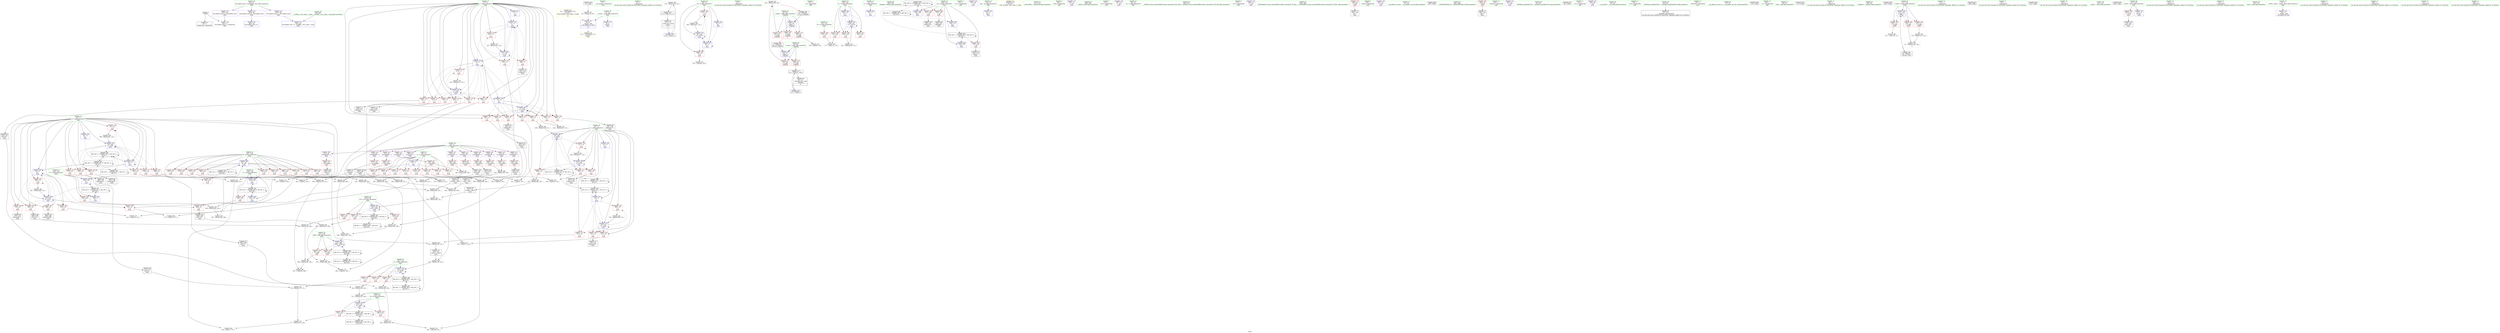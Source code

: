digraph "SVFG" {
	label="SVFG";

	Node0x555febb55a90 [shape=record,color=grey,label="{NodeID: 0\nNullPtr}"];
	Node0x555febb55a90 -> Node0x555febb797c0[style=solid];
	Node0x555febb55a90 -> Node0x555febb85410[style=solid];
	Node0x555febb8e010 [shape=record,color=grey,label="{NodeID: 360\n235 = Binary(230, 234, )\n}"];
	Node0x555febb8e010 -> Node0x555febb7a040[style=solid];
	Node0x555febb7b150 [shape=record,color=red,label="{NodeID: 194\n270\<--147\n\<--R\nmain\n}"];
	Node0x555febb7b150 -> Node0x555febb8b790[style=solid];
	Node0x555febb78700 [shape=record,color=purple,label="{NodeID: 111\n338\<--26\narrayidx76\<--a\nmain\n}"];
	Node0x555febb78700 -> Node0x555febb7c740[style=solid];
	Node0x555febb58810 [shape=record,color=green,label="{NodeID: 28\n14\<--15\nj\<--j_field_insensitive\nGlob }"];
	Node0x555febb58810 -> Node0x555febb7e690[style=solid];
	Node0x555febb58810 -> Node0x555febb7e760[style=solid];
	Node0x555febb58810 -> Node0x555febb7e830[style=solid];
	Node0x555febb58810 -> Node0x555febb7e900[style=solid];
	Node0x555febb58810 -> Node0x555febb7e9d0[style=solid];
	Node0x555febb58810 -> Node0x555febb7eaa0[style=solid];
	Node0x555febb58810 -> Node0x555febb7eb70[style=solid];
	Node0x555febb58810 -> Node0x555febb7ec40[style=solid];
	Node0x555febb58810 -> Node0x555febb7cd50[style=solid];
	Node0x555febb58810 -> Node0x555febb86070[style=solid];
	Node0x555febb58810 -> Node0x555febb86550[style=solid];
	Node0x555febb58810 -> Node0x555febb867c0[style=solid];
	Node0x555febb58810 -> Node0x555febb86ca0[style=solid];
	Node0x555febbb6d00 [shape=record,color=yellow,style=double,label="{NodeID: 471\n2V_1 = ENCHI(MR_2V_0)\npts\{10 \}\nFun[_GLOBAL__sub_I_nika_1_0.cpp]|{<s0>16}}"];
	Node0x555febbb6d00:s0 -> Node0x555febb85510[style=dashed,color=red];
	Node0x555febb7c810 [shape=record,color=red,label="{NodeID: 222\n343\<--342\n\<--arrayidx78\nmain\n}"];
	Node0x555febb7c810 -> Node0x555febb8c990[style=solid];
	Node0x555febb7e350 [shape=record,color=red,label="{NodeID: 139\n350\<--11\n\<--i\nmain\n}"];
	Node0x555febb7e350 -> Node0x555febb8cc90[style=solid];
	Node0x555febb78dc0 [shape=record,color=green,label="{NodeID: 56\n151\<--152\nd\<--d_field_insensitive\nmain\n}"];
	Node0x555febb78dc0 -> Node0x555febb7bb10[style=solid];
	Node0x555febb78dc0 -> Node0x555febb7bbe0[style=solid];
	Node0x555febb78dc0 -> Node0x555febb7bcb0[style=solid];
	Node0x555febb78dc0 -> Node0x555febb86140[style=solid];
	Node0x555febb8b790 [shape=record,color=grey,label="{NodeID: 333\n271 = Binary(269, 270, )\n}"];
	Node0x555febb8b790 -> Node0x555febb8ed90[style=solid];
	Node0x555febb85fa0 [shape=record,color=blue,label="{NodeID: 250\n11\<--12\ni\<--\nmain\n}"];
	Node0x555febb85fa0 -> Node0x555febb7db30[style=dashed];
	Node0x555febb85fa0 -> Node0x555febb7dc00[style=dashed];
	Node0x555febb85fa0 -> Node0x555febb7dcd0[style=dashed];
	Node0x555febb85fa0 -> Node0x555febb7dda0[style=dashed];
	Node0x555febb85fa0 -> Node0x555febb7de70[style=dashed];
	Node0x555febb85fa0 -> Node0x555febb7df40[style=dashed];
	Node0x555febb85fa0 -> Node0x555febb7e010[style=dashed];
	Node0x555febb85fa0 -> Node0x555febb86620[style=dashed];
	Node0x555febb85fa0 -> Node0x555febb866f0[style=dashed];
	Node0x555febb7fa10 [shape=record,color=red,label="{NodeID: 167\n183\<--20\n\<--n\nmain\n}"];
	Node0x555febb7fa10 -> Node0x555febb8e910[style=solid];
	Node0x555febb7a5f0 [shape=record,color=black,label="{NodeID: 84\n275\<--274\nconv39\<--\nmain\n}"];
	Node0x555febb7a5f0 -> Node0x555febb8b610[style=solid];
	Node0x555febb6c870 [shape=record,color=green,label="{NodeID: 1\n7\<--1\n__dso_handle\<--dummyObj\nGlob }"];
	Node0x555febb8e190 [shape=record,color=grey,label="{NodeID: 361\n329 = Binary(328, 125, )\n}"];
	Node0x555febb8e190 -> Node0x555febb867c0[style=solid];
	Node0x555febb7b220 [shape=record,color=red,label="{NodeID: 195\n285\<--147\n\<--R\nmain\n}"];
	Node0x555febb7b220 -> Node0x555febb8a410[style=solid];
	Node0x555febb787d0 [shape=record,color=purple,label="{NodeID: 112\n342\<--26\narrayidx78\<--a\nmain\n}"];
	Node0x555febb787d0 -> Node0x555febb7c810[style=solid];
	Node0x555febb588e0 [shape=record,color=green,label="{NodeID: 29\n16\<--17\nk\<--k_field_insensitive\nGlob }"];
	Node0x555febb588e0 -> Node0x555febb7ed10[style=solid];
	Node0x555febb588e0 -> Node0x555febb7ede0[style=solid];
	Node0x555febb588e0 -> Node0x555febb7eeb0[style=solid];
	Node0x555febb588e0 -> Node0x555febb7ef80[style=solid];
	Node0x555febb588e0 -> Node0x555febb7f050[style=solid];
	Node0x555febb588e0 -> Node0x555febb7f120[style=solid];
	Node0x555febb588e0 -> Node0x555febb7f1f0[style=solid];
	Node0x555febb588e0 -> Node0x555febb7f2c0[style=solid];
	Node0x555febb588e0 -> Node0x555febb7f390[style=solid];
	Node0x555febb588e0 -> Node0x555febb7f460[style=solid];
	Node0x555febb588e0 -> Node0x555febb7f530[style=solid];
	Node0x555febb588e0 -> Node0x555febb7f600[style=solid];
	Node0x555febb588e0 -> Node0x555febb7f6d0[style=solid];
	Node0x555febb588e0 -> Node0x555febb7f7a0[style=solid];
	Node0x555febb588e0 -> Node0x555febb7ce50[style=solid];
	Node0x555febb588e0 -> Node0x555febb862e0[style=solid];
	Node0x555febb588e0 -> Node0x555febb863b0[style=solid];
	Node0x555febb588e0 -> Node0x555febb86a30[style=solid];
	Node0x555febb588e0 -> Node0x555febb86b00[style=solid];
	Node0x555febb7c8e0 [shape=record,color=red,label="{NodeID: 223\n358\<--357\n\<--arrayidx88\nmain\n}"];
	Node0x555febb7c8e0 -> Node0x555febb7ae10[style=solid];
	Node0x555febb7e420 [shape=record,color=red,label="{NodeID: 140\n355\<--11\n\<--i\nmain\n}"];
	Node0x555febb7e420 -> Node0x555febb7ad40[style=solid];
	Node0x555febb78e50 [shape=record,color=green,label="{NodeID: 57\n153\<--154\nt0\<--t0_field_insensitive\nmain\n}"];
	Node0x555febb78e50 -> Node0x555febb7bd80[style=solid];
	Node0x555febb78e50 -> Node0x555febb7be50[style=solid];
	Node0x555febb78e50 -> Node0x555febb86210[style=solid];
	Node0x555febb8b910 [shape=record,color=grey,label="{NodeID: 334\n365 = Binary(363, 364, )\n}"];
	Node0x555febb8b910 -> Node0x555febb8c090[style=solid];
	Node0x555febb86070 [shape=record,color=blue,label="{NodeID: 251\n14\<--12\nj\<--\nmain\n}"];
	Node0x555febb86070 -> Node0x555febb7e690[style=dashed];
	Node0x555febb86070 -> Node0x555febb7e760[style=dashed];
	Node0x555febb86070 -> Node0x555febb7e830[style=dashed];
	Node0x555febb86070 -> Node0x555febb7e900[style=dashed];
	Node0x555febb86070 -> Node0x555febb86550[style=dashed];
	Node0x555febb86070 -> Node0x555febb9d3e0[style=dashed];
	Node0x555febb7fae0 [shape=record,color=red,label="{NodeID: 168\n215\<--20\n\<--n\nmain\n}"];
	Node0x555febb7fae0 -> Node0x555febb8fb10[style=solid];
	Node0x555febb7a6c0 [shape=record,color=black,label="{NodeID: 85\n281\<--280\nidxprom43\<--\nmain\n}"];
	Node0x555febb55b80 [shape=record,color=green,label="{NodeID: 2\n9\<--1\n\<--dummyObj\nCan only get source location for instruction, argument, global var or function.}"];
	Node0x555febb8e310 [shape=record,color=grey,label="{NodeID: 362\n129 = Binary(128, 125, )\n}"];
	Node0x555febb8e310 -> Node0x555febb89cf0[style=solid];
	Node0x555febb7b2f0 [shape=record,color=red,label="{NodeID: 196\n346\<--147\n\<--R\nmain\n}"];
	Node0x555febb7b2f0 -> Node0x555febb8d110[style=solid];
	Node0x555febb788a0 [shape=record,color=purple,label="{NodeID: 113\n357\<--26\narrayidx88\<--a\nmain\n}"];
	Node0x555febb788a0 -> Node0x555febb7c8e0[style=solid];
	Node0x555febb589e0 [shape=record,color=green,label="{NodeID: 30\n18\<--19\nm\<--m_field_insensitive\nGlob }"];
	Node0x555febb589e0 -> Node0x555febb7f870[style=solid];
	Node0x555febb589e0 -> Node0x555febb7f940[style=solid];
	Node0x555febb589e0 -> Node0x555febb84e80[style=solid];
	Node0x555febb589e0 -> Node0x555febb85d30[style=solid];
	Node0x555febb589e0 -> Node0x555febb86fe0[style=solid];
	Node0x555febb7c9b0 [shape=record,color=red,label="{NodeID: 224\n377\<--376\n\<--arrayidx98\nmain\n}"];
	Node0x555febb7c9b0 -> Node0x555febb77ba0[style=solid];
	Node0x555febb7e4f0 [shape=record,color=red,label="{NodeID: 141\n362\<--11\n\<--i\nmain\n}"];
	Node0x555febb7e4f0 -> Node0x555febb7aee0[style=solid];
	Node0x555febb78f20 [shape=record,color=green,label="{NodeID: 58\n155\<--156\nd74\<--d74_field_insensitive\nmain\n}"];
	Node0x555febb78f20 -> Node0x555febb7bf20[style=solid];
	Node0x555febb78f20 -> Node0x555febb7bff0[style=solid];
	Node0x555febb78f20 -> Node0x555febb7c0c0[style=solid];
	Node0x555febb78f20 -> Node0x555febb86890[style=solid];
	Node0x555febb8ba90 [shape=record,color=grey,label="{NodeID: 335\n206 = Binary(204, 205, )\n}"];
	Node0x555febb8ba90 -> Node0x555febb8c690[style=solid];
	Node0x555febb86140 [shape=record,color=blue,label="{NodeID: 252\n151\<--244\nd\<--div24\nmain\n}"];
	Node0x555febb86140 -> Node0x555febb7bb10[style=dashed];
	Node0x555febb86140 -> Node0x555febb7bbe0[style=dashed];
	Node0x555febb86140 -> Node0x555febb7bcb0[style=dashed];
	Node0x555febb86140 -> Node0x555febb86140[style=dashed];
	Node0x555febb86140 -> Node0x555febb81c70[style=dashed];
	Node0x555febb7fbb0 [shape=record,color=red,label="{NodeID: 169\n262\<--20\n\<--n\nmain\n}"];
	Node0x555febb7fbb0 -> Node0x555febb8f210[style=solid];
	Node0x555febb7a790 [shape=record,color=black,label="{NodeID: 86\n284\<--283\nconv45\<--\nmain\n}"];
	Node0x555febb7a790 -> Node0x555febb8a410[style=solid];
	Node0x555febb57950 [shape=record,color=green,label="{NodeID: 3\n12\<--1\n\<--dummyObj\nCan only get source location for instruction, argument, global var or function.}"];
	Node0x555febb8e490 [shape=record,color=grey,label="{NodeID: 363\n106 = Binary(104, 105, )\n|{<s0>4}}"];
	Node0x555febb8e490:s0 -> Node0x555febbcd640[style=solid,color=red];
	Node0x555febb7b3c0 [shape=record,color=red,label="{NodeID: 197\n360\<--147\n\<--R\nmain\n}"];
	Node0x555febb7b3c0 -> Node0x555febb8ad10[style=solid];
	Node0x555febb78970 [shape=record,color=purple,label="{NodeID: 114\n376\<--26\narrayidx98\<--a\nmain\n}"];
	Node0x555febb78970 -> Node0x555febb7c9b0[style=solid];
	Node0x555febb58ae0 [shape=record,color=green,label="{NodeID: 31\n20\<--21\nn\<--n_field_insensitive\nGlob }"];
	Node0x555febb58ae0 -> Node0x555febb7fa10[style=solid];
	Node0x555febb58ae0 -> Node0x555febb7fae0[style=solid];
	Node0x555febb58ae0 -> Node0x555febb7fbb0[style=solid];
	Node0x555febb58ae0 -> Node0x555febb7fc80[style=solid];
	Node0x555febb58ae0 -> Node0x555febb7fd50[style=solid];
	Node0x555febb58ae0 -> Node0x555febb7fe20[style=solid];
	Node0x555febb58ae0 -> Node0x555febb7fef0[style=solid];
	Node0x555febb58ae0 -> Node0x555febb7ffc0[style=solid];
	Node0x555febb58ae0 -> Node0x555febb84f10[style=solid];
	Node0x555febb7ca80 [shape=record,color=red,label="{NodeID: 225\n392\<--391\n\<--arrayidx107\nmain\n}"];
	Node0x555febb7ca80 -> Node0x555febb77e10[style=solid];
	Node0x555febb7e5c0 [shape=record,color=red,label="{NodeID: 142\n423\<--11\n\<--i\nmain\n}"];
	Node0x555febb7e5c0 -> Node0x555febb8ab90[style=solid];
	Node0x555febb78ff0 [shape=record,color=green,label="{NodeID: 59\n157\<--158\nt086\<--t086_field_insensitive\nmain\n}"];
	Node0x555febb78ff0 -> Node0x555febb7c190[style=solid];
	Node0x555febb78ff0 -> Node0x555febb7c260[style=solid];
	Node0x555febb78ff0 -> Node0x555febb86960[style=solid];
	Node0x555febb8bc10 [shape=record,color=grey,label="{NodeID: 336\n298 = Binary(297, 125, )\n}"];
	Node0x555febb8bc10 -> Node0x555febb863b0[style=solid];
	Node0x555febb86210 [shape=record,color=blue,label="{NodeID: 253\n153\<--257\nt0\<--sub31\nmain\n}"];
	Node0x555febb86210 -> Node0x555febb7bd80[style=dashed];
	Node0x555febb86210 -> Node0x555febb7be50[style=dashed];
	Node0x555febb86210 -> Node0x555febb86210[style=dashed];
	Node0x555febb86210 -> Node0x555febb82170[style=dashed];
	Node0x555febb7fc80 [shape=record,color=red,label="{NodeID: 170\n302\<--20\n\<--n\nmain\n}"];
	Node0x555febb7fc80 -> Node0x555febb8f090[style=solid];
	Node0x555febb7a860 [shape=record,color=black,label="{NodeID: 87\n290\<--289\nconv47\<--\nmain\n}"];
	Node0x555febb7a860 -> Node0x555febb8d590[style=solid];
	Node0x555febb577d0 [shape=record,color=green,label="{NodeID: 4\n30\<--1\n.str\<--dummyObj\nGlob }"];
	Node0x555febb8e610 [shape=record,color=grey,label="{NodeID: 364\n177 = cmp(175, 176, )\n}"];
	Node0x555febb7b490 [shape=record,color=red,label="{NodeID: 198\n379\<--147\n\<--R\nmain\n}"];
	Node0x555febb7b490 -> Node0x555febb8aa10[style=solid];
	Node0x555febb78a40 [shape=record,color=purple,label="{NodeID: 115\n391\<--26\narrayidx107\<--a\nmain\n}"];
	Node0x555febb78a40 -> Node0x555febb7ca80[style=solid];
	Node0x555febb59f80 [shape=record,color=green,label="{NodeID: 32\n22\<--23\nl\<--l_field_insensitive\nGlob }"];
	Node0x555febb59f80 -> Node0x555febb85010[style=solid];
	Node0x555febb7cb50 [shape=record,color=blue,label="{NodeID: 226\n8\<--9\n_ZL2pi\<--\nGlob }"];
	Node0x555febb7e690 [shape=record,color=red,label="{NodeID: 143\n223\<--14\n\<--j\nmain\n}"];
	Node0x555febb7e690 -> Node0x555febb8f390[style=solid];
	Node0x555febb790c0 [shape=record,color=green,label="{NodeID: 60\n164\<--165\nfreopen\<--freopen_field_insensitive\n}"];
	Node0x555febbab5e0 [shape=record,color=black,label="{NodeID: 420\nMR_40V_2 = PHI(MR_40V_3, MR_40V_1, )\npts\{156 \}\n}"];
	Node0x555febbab5e0 -> Node0x555febba74e0[style=dashed];
	Node0x555febbab5e0 -> Node0x555febbab5e0[style=dashed];
	Node0x555febb8bd90 [shape=record,color=grey,label="{NodeID: 337\n82 = Binary(78, 83, )\n}"];
	Node0x555febb8bd90 -> Node0x555febb85510[style=solid];
	Node0x555febb862e0 [shape=record,color=blue,label="{NodeID: 254\n16\<--12\nk\<--\nmain\n}"];
	Node0x555febb862e0 -> Node0x555febb7ed10[style=dashed];
	Node0x555febb862e0 -> Node0x555febb7ede0[style=dashed];
	Node0x555febb862e0 -> Node0x555febb7eeb0[style=dashed];
	Node0x555febb862e0 -> Node0x555febb7ef80[style=dashed];
	Node0x555febb862e0 -> Node0x555febb7f050[style=dashed];
	Node0x555febb862e0 -> Node0x555febb7f120[style=dashed];
	Node0x555febb862e0 -> Node0x555febb7f1f0[style=dashed];
	Node0x555febb862e0 -> Node0x555febb862e0[style=dashed];
	Node0x555febb862e0 -> Node0x555febb863b0[style=dashed];
	Node0x555febb862e0 -> Node0x555febb81270[style=dashed];
	Node0x555febb7fd50 [shape=record,color=red,label="{NodeID: 171\n322\<--20\n\<--n\nmain\n}"];
	Node0x555febb7fd50 -> Node0x555febb8fc90[style=solid];
	Node0x555febb7a930 [shape=record,color=black,label="{NodeID: 88\n326\<--325\ntobool68\<--\nmain\n}"];
	Node0x555febb44630 [shape=record,color=green,label="{NodeID: 5\n32\<--1\n.str.2\<--dummyObj\nGlob }"];
	Node0x555febb8e790 [shape=record,color=grey,label="{NodeID: 365\n387 = cmp(380, 386, )\n}"];
	Node0x555febb7b560 [shape=record,color=red,label="{NodeID: 199\n394\<--147\n\<--R\nmain\n}"];
	Node0x555febb7b560 -> Node0x555febb8ce10[style=solid];
	Node0x555febb7d010 [shape=record,color=purple,label="{NodeID: 116\n161\<--30\n\<--.str\nmain\n}"];
	Node0x555febb5a080 [shape=record,color=green,label="{NodeID: 33\n24\<--25\nans\<--ans_field_insensitive\nGlob }"];
	Node0x555febb5a080 -> Node0x555febb85110[style=solid];
	Node0x555febbb7c30 [shape=record,color=yellow,style=double,label="{NodeID: 476\nRETMU(2V_2)\npts\{10 \}\nFun[_GLOBAL__sub_I_nika_1_0.cpp]}"];
	Node0x555febb7cc50 [shape=record,color=blue,label="{NodeID: 227\n11\<--12\ni\<--\nGlob }"];
	Node0x555febb7cc50 -> Node0x555febb859f0[style=dashed];
	Node0x555febb7e760 [shape=record,color=red,label="{NodeID: 144\n231\<--14\n\<--j\nmain\n}"];
	Node0x555febb7e760 -> Node0x555febb79f70[style=solid];
	Node0x555febb791c0 [shape=record,color=green,label="{NodeID: 61\n171\<--172\n_ZNSirsERi\<--_ZNSirsERi_field_insensitive\n}"];
	Node0x555febbabae0 [shape=record,color=black,label="{NodeID: 421\nMR_42V_2 = PHI(MR_42V_3, MR_42V_1, )\npts\{158 \}\n}"];
	Node0x555febbabae0 -> Node0x555febba79e0[style=dashed];
	Node0x555febbabae0 -> Node0x555febbabae0[style=dashed];
	Node0x555febb8bf10 [shape=record,color=grey,label="{NodeID: 338\n418 = Binary(417, 125, )\n}"];
	Node0x555febb8bf10 -> Node0x555febb86ca0[style=solid];
	Node0x555febb863b0 [shape=record,color=blue,label="{NodeID: 255\n16\<--298\nk\<--inc53\nmain\n}"];
	Node0x555febb863b0 -> Node0x555febb7ed10[style=dashed];
	Node0x555febb863b0 -> Node0x555febb7ede0[style=dashed];
	Node0x555febb863b0 -> Node0x555febb7eeb0[style=dashed];
	Node0x555febb863b0 -> Node0x555febb7ef80[style=dashed];
	Node0x555febb863b0 -> Node0x555febb7f050[style=dashed];
	Node0x555febb863b0 -> Node0x555febb7f120[style=dashed];
	Node0x555febb863b0 -> Node0x555febb7f1f0[style=dashed];
	Node0x555febb863b0 -> Node0x555febb862e0[style=dashed];
	Node0x555febb863b0 -> Node0x555febb863b0[style=dashed];
	Node0x555febb863b0 -> Node0x555febb81270[style=dashed];
	Node0x555febb7fe20 [shape=record,color=red,label="{NodeID: 172\n333\<--20\n\<--n\nmain\n}"];
	Node0x555febb7fe20 -> Node0x555febb8ea90[style=solid];
	Node0x555febb7aa00 [shape=record,color=black,label="{NodeID: 89\n337\<--336\nidxprom75\<--\nmain\n}"];
	Node0x555febb57610 [shape=record,color=green,label="{NodeID: 6\n34\<--1\nstdin\<--dummyObj\nGlob }"];
	Node0x555febb8e910 [shape=record,color=grey,label="{NodeID: 366\n184 = cmp(182, 183, )\n}"];
	Node0x555febb7b630 [shape=record,color=red,label="{NodeID: 200\n430\<--147\n\<--R\nmain\n}"];
	Node0x555febb7b630 -> Node0x555febb86e40[style=solid];
	Node0x555febb7d0e0 [shape=record,color=purple,label="{NodeID: 117\n162\<--32\n\<--.str.2\nmain\n}"];
	Node0x555febb5a180 [shape=record,color=green,label="{NodeID: 34\n26\<--27\na\<--a_field_insensitive\nGlob }"];
	Node0x555febb5a180 -> Node0x555febb78220[style=solid];
	Node0x555febb5a180 -> Node0x555febb782f0[style=solid];
	Node0x555febb5a180 -> Node0x555febb783c0[style=solid];
	Node0x555febb5a180 -> Node0x555febb78490[style=solid];
	Node0x555febb5a180 -> Node0x555febb78560[style=solid];
	Node0x555febb5a180 -> Node0x555febb78630[style=solid];
	Node0x555febb5a180 -> Node0x555febb78700[style=solid];
	Node0x555febb5a180 -> Node0x555febb787d0[style=solid];
	Node0x555febb5a180 -> Node0x555febb788a0[style=solid];
	Node0x555febb5a180 -> Node0x555febb78970[style=solid];
	Node0x555febb5a180 -> Node0x555febb78a40[style=solid];
	Node0x555febb7cd50 [shape=record,color=blue,label="{NodeID: 228\n14\<--12\nj\<--\nGlob }"];
	Node0x555febb7cd50 -> Node0x555febba7ee0[style=dashed];
	Node0x555febb7e830 [shape=record,color=red,label="{NodeID: 145\n241\<--14\n\<--j\nmain\n}"];
	Node0x555febb7e830 -> Node0x555febb8b310[style=solid];
	Node0x555febb792c0 [shape=record,color=green,label="{NodeID: 62\n444\<--445\nprintf\<--printf_field_insensitive\n}"];
	Node0x555febb8c090 [shape=record,color=grey,label="{NodeID: 339\n366 = Binary(361, 365, )\n}"];
	Node0x555febb8c090 -> Node0x555febb86960[style=solid];
	Node0x555febb86480 [shape=record,color=blue,label="{NodeID: 256\n149\<--306\nsg\<--\nmain\n}"];
	Node0x555febb86480 -> Node0x555febb81770[style=dashed];
	Node0x555febb7fef0 [shape=record,color=red,label="{NodeID: 173\n371\<--20\n\<--n\nmain\n}"];
	Node0x555febb7fef0 -> Node0x555febb8ec10[style=solid];
	Node0x555febb7aad0 [shape=record,color=black,label="{NodeID: 90\n341\<--340\nidxprom77\<--\nmain\n}"];
	Node0x555febb576a0 [shape=record,color=green,label="{NodeID: 7\n35\<--1\n.str.3\<--dummyObj\nGlob }"];
	Node0x555febb8ea90 [shape=record,color=grey,label="{NodeID: 367\n334 = cmp(332, 333, )\n}"];
	Node0x555febb7b700 [shape=record,color=red,label="{NodeID: 201\n433\<--147\n\<--R\nmain\n}"];
	Node0x555febb7b700 -> Node0x555febb86f10[style=solid];
	Node0x555febb7d1b0 [shape=record,color=purple,label="{NodeID: 118\n167\<--35\n\<--.str.3\nmain\n}"];
	Node0x555febb5a280 [shape=record,color=green,label="{NodeID: 35\n28\<--29\nss\<--ss_field_insensitive\nGlob }"];
	Node0x555febbb7e50 [shape=record,color=yellow,style=double,label="{NodeID: 478\n2V_2 = CSCHI(MR_2V_1)\npts\{10 \}\nCS[]}"];
	Node0x555febb7ce50 [shape=record,color=blue,label="{NodeID: 229\n16\<--12\nk\<--\nGlob }"];
	Node0x555febb7ce50 -> Node0x555febba88e0[style=dashed];
	Node0x555febb7e900 [shape=record,color=red,label="{NodeID: 146\n309\<--14\n\<--j\nmain\n}"];
	Node0x555febb7e900 -> Node0x555febb8c510[style=solid];
	Node0x555febb793c0 [shape=record,color=green,label="{NodeID: 63\n456\<--457\n_ZStlsISt11char_traitsIcEERSt13basic_ostreamIcT_ES5_PKc\<--_ZStlsISt11char_traitsIcEERSt13basic_ostreamIcT_ES5_PKc_field_insensitive\n}"];
	Node0x555febb8c210 [shape=record,color=grey,label="{NodeID: 340\n257 = Binary(252, 256, )\n}"];
	Node0x555febb8c210 -> Node0x555febb86210[style=solid];
	Node0x555febb86550 [shape=record,color=blue,label="{NodeID: 257\n14\<--310\nj\<--inc59\nmain\n}"];
	Node0x555febb86550 -> Node0x555febb7e690[style=dashed];
	Node0x555febb86550 -> Node0x555febb7e760[style=dashed];
	Node0x555febb86550 -> Node0x555febb7e830[style=dashed];
	Node0x555febb86550 -> Node0x555febb7e900[style=dashed];
	Node0x555febb86550 -> Node0x555febb86550[style=dashed];
	Node0x555febb86550 -> Node0x555febb9d3e0[style=dashed];
	Node0x555febb7ffc0 [shape=record,color=red,label="{NodeID: 174\n411\<--20\n\<--n\nmain\n}"];
	Node0x555febb7ffc0 -> Node0x555febb8f990[style=solid];
	Node0x555febb7aba0 [shape=record,color=black,label="{NodeID: 91\n345\<--344\nconv80\<--sub79\nmain\n}"];
	Node0x555febb7aba0 -> Node0x555febb8cf90[style=solid];
	Node0x555febb57430 [shape=record,color=green,label="{NodeID: 8\n37\<--1\n.str.4\<--dummyObj\nGlob }"];
	Node0x555febb8ec10 [shape=record,color=grey,label="{NodeID: 368\n372 = cmp(370, 371, )\n}"];
	Node0x555febb7b7d0 [shape=record,color=red,label="{NodeID: 202\n446\<--147\n\<--R\nmain\n}"];
	Node0x555febb7d280 [shape=record,color=purple,label="{NodeID: 119\n168\<--37\n\<--.str.4\nmain\n}"];
	Node0x555febb5a380 [shape=record,color=green,label="{NodeID: 36\n48\<--52\nllvm.global_ctors\<--llvm.global_ctors_field_insensitive\nGlob }"];
	Node0x555febb5a380 -> Node0x555febb7d5c0[style=solid];
	Node0x555febb5a380 -> Node0x555febb7d6c0[style=solid];
	Node0x555febb5a380 -> Node0x555febb7d7c0[style=solid];
	Node0x555febbcc5e0 [shape=record,color=black,label="{NodeID: 479\n107 = PHI(90, )\n}"];
	Node0x555febbcc5e0 -> Node0x555feb745e00[style=solid];
	Node0x555febb84e80 [shape=record,color=blue,label="{NodeID: 230\n18\<--12\nm\<--\nGlob }"];
	Node0x555febb84e80 -> Node0x555febb85d30[style=dashed];
	Node0x555febb7e9d0 [shape=record,color=red,label="{NodeID: 147\n332\<--14\n\<--j\nmain\n}"];
	Node0x555febb7e9d0 -> Node0x555febb8ea90[style=solid];
	Node0x555febb794c0 [shape=record,color=green,label="{NodeID: 64\n459\<--460\n_ZSt4endlIcSt11char_traitsIcEERSt13basic_ostreamIT_T0_ES6_\<--_ZSt4endlIcSt11char_traitsIcEERSt13basic_ostreamIT_T0_ES6__field_insensitive\n}"];
	Node0x555febb8c390 [shape=record,color=grey,label="{NodeID: 341\n256 = Binary(254, 255, )\n}"];
	Node0x555febb8c390 -> Node0x555febb8c210[style=solid];
	Node0x555febb86620 [shape=record,color=blue,label="{NodeID: 258\n11\<--316\ni\<--inc63\nmain\n}"];
	Node0x555febb86620 -> Node0x555febb7db30[style=dashed];
	Node0x555febb86620 -> Node0x555febb7dc00[style=dashed];
	Node0x555febb86620 -> Node0x555febb7dcd0[style=dashed];
	Node0x555febb86620 -> Node0x555febb7dda0[style=dashed];
	Node0x555febb86620 -> Node0x555febb7de70[style=dashed];
	Node0x555febb86620 -> Node0x555febb7df40[style=dashed];
	Node0x555febb86620 -> Node0x555febb7e010[style=dashed];
	Node0x555febb86620 -> Node0x555febb86620[style=dashed];
	Node0x555febb86620 -> Node0x555febb866f0[style=dashed];
	Node0x555febb80090 [shape=record,color=red,label="{NodeID: 175\n160\<--34\n\<--stdin\nmain\n}"];
	Node0x555febb80090 -> Node0x555febb79b60[style=solid];
	Node0x555febb7ac70 [shape=record,color=black,label="{NodeID: 92\n352\<--351\nconv84\<--sub83\nmain\n}"];
	Node0x555febb7ac70 -> Node0x555febb8d890[style=solid];
	Node0x555febb574c0 [shape=record,color=green,label="{NodeID: 9\n39\<--1\nstdout\<--dummyObj\nGlob }"];
	Node0x555febb8ed90 [shape=record,color=grey,label="{NodeID: 369\n278 = cmp(271, 277, )\n}"];
	Node0x555febb7b8a0 [shape=record,color=red,label="{NodeID: 203\n218\<--149\n\<--sg\nmain\n}"];
	Node0x555febb7b8a0 -> Node0x555febb79dd0[style=solid];
	Node0x555febb7d350 [shape=record,color=purple,label="{NodeID: 120\n442\<--41\n\<--.str.5\nmain\n}"];
	Node0x555febb5a480 [shape=record,color=green,label="{NodeID: 37\n53\<--54\n__cxx_global_var_init\<--__cxx_global_var_init_field_insensitive\n}"];
	Node0x555febbccb00 [shape=record,color=black,label="{NodeID: 480\n189 = PHI()\n}"];
	Node0x555febb84f10 [shape=record,color=blue,label="{NodeID: 231\n20\<--12\nn\<--\nGlob }"];
	Node0x555febb84f10 -> Node0x555febb7fa10[style=dashed];
	Node0x555febb84f10 -> Node0x555febb7fae0[style=dashed];
	Node0x555febb84f10 -> Node0x555febb7fbb0[style=dashed];
	Node0x555febb84f10 -> Node0x555febb7fc80[style=dashed];
	Node0x555febb84f10 -> Node0x555febb7fd50[style=dashed];
	Node0x555febb84f10 -> Node0x555febb7fe20[style=dashed];
	Node0x555febb84f10 -> Node0x555febb7fef0[style=dashed];
	Node0x555febb84f10 -> Node0x555febb7ffc0[style=dashed];
	Node0x555febb7eaa0 [shape=record,color=red,label="{NodeID: 148\n336\<--14\n\<--j\nmain\n}"];
	Node0x555febb7eaa0 -> Node0x555febb7aa00[style=solid];
	Node0x555febb795c0 [shape=record,color=green,label="{NodeID: 65\n461\<--462\n_ZNSolsEPFRSoS_E\<--_ZNSolsEPFRSoS_E_field_insensitive\n}"];
	Node0x555febb8c510 [shape=record,color=grey,label="{NodeID: 342\n310 = Binary(309, 125, )\n}"];
	Node0x555febb8c510 -> Node0x555febb86550[style=solid];
	Node0x555febb866f0 [shape=record,color=blue,label="{NodeID: 259\n11\<--12\ni\<--\nmain\n}"];
	Node0x555febb866f0 -> Node0x555febb7e0e0[style=dashed];
	Node0x555febb866f0 -> Node0x555febb7e1b0[style=dashed];
	Node0x555febb866f0 -> Node0x555febb7e280[style=dashed];
	Node0x555febb866f0 -> Node0x555febb7e350[style=dashed];
	Node0x555febb866f0 -> Node0x555febb7e420[style=dashed];
	Node0x555febb866f0 -> Node0x555febb7e4f0[style=dashed];
	Node0x555febb866f0 -> Node0x555febb7e5c0[style=dashed];
	Node0x555febb866f0 -> Node0x555febb859f0[style=dashed];
	Node0x555febb866f0 -> Node0x555febb85fa0[style=dashed];
	Node0x555febb866f0 -> Node0x555febb86d70[style=dashed];
	Node0x555febb80160 [shape=record,color=red,label="{NodeID: 176\n166\<--39\n\<--stdout\nmain\n}"];
	Node0x555febb80160 -> Node0x555febb79c30[style=solid];
	Node0x555febb7ad40 [shape=record,color=black,label="{NodeID: 93\n356\<--355\nidxprom87\<--\nmain\n}"];
	Node0x555febb57550 [shape=record,color=green,label="{NodeID: 10\n40\<--1\n_ZSt3cin\<--dummyObj\nGlob }"];
	Node0x555febb8ef10 [shape=record,color=grey,label="{NodeID: 370\n201 = cmp(200, 202, )\n}"];
	Node0x555febb7b970 [shape=record,color=red,label="{NodeID: 204\n325\<--149\n\<--sg\nmain\n}"];
	Node0x555febb7b970 -> Node0x555febb7a930[style=solid];
	Node0x555febb7d420 [shape=record,color=purple,label="{NodeID: 121\n447\<--43\n\<--.str.6\nmain\n}"];
	Node0x555febb5a580 [shape=record,color=green,label="{NodeID: 38\n57\<--58\n_ZNSt8ios_base4InitC1Ev\<--_ZNSt8ios_base4InitC1Ev_field_insensitive\n}"];
	Node0x555febbccbd0 [shape=record,color=black,label="{NodeID: 481\n60 = PHI()\n}"];
	Node0x555febb85010 [shape=record,color=blue,label="{NodeID: 232\n22\<--12\nl\<--\nGlob }"];
	Node0x555febb7eb70 [shape=record,color=red,label="{NodeID: 149\n349\<--14\n\<--j\nmain\n}"];
	Node0x555febb7eb70 -> Node0x555febb8cc90[style=solid];
	Node0x555febb796c0 [shape=record,color=green,label="{NodeID: 66\n50\<--485\n_GLOBAL__sub_I_nika_1_0.cpp\<--_GLOBAL__sub_I_nika_1_0.cpp_field_insensitive\n}"];
	Node0x555febb796c0 -> Node0x555febb85310[style=solid];
	Node0x555febb8c690 [shape=record,color=grey,label="{NodeID: 343\n207 = Binary(206, 208, )\n}"];
	Node0x555febb8c690 -> Node0x555febb85e00[style=solid];
	Node0x555febb867c0 [shape=record,color=blue,label="{NodeID: 260\n14\<--329\nj\<--add70\nmain\n}"];
	Node0x555febb867c0 -> Node0x555febb7e9d0[style=dashed];
	Node0x555febb867c0 -> Node0x555febb7eaa0[style=dashed];
	Node0x555febb867c0 -> Node0x555febb7eb70[style=dashed];
	Node0x555febb867c0 -> Node0x555febb7ec40[style=dashed];
	Node0x555febb867c0 -> Node0x555febb86ca0[style=dashed];
	Node0x555febb867c0 -> Node0x555febba65e0[style=dashed];
	Node0x555febb80230 [shape=record,color=red,label="{NodeID: 177\n104\<--93\n\<--x.addr\n_Z3gcdxx\n}"];
	Node0x555febb80230 -> Node0x555febb8e490[style=solid];
	Node0x555febb7ae10 [shape=record,color=black,label="{NodeID: 94\n359\<--358\nconv89\<--\nmain\n}"];
	Node0x555febb7ae10 -> Node0x555febb8ad10[style=solid];
	Node0x555febb58fd0 [shape=record,color=green,label="{NodeID: 11\n41\<--1\n.str.5\<--dummyObj\nGlob }"];
	Node0x555febb8f090 [shape=record,color=grey,label="{NodeID: 371\n303 = cmp(301, 302, )\n}"];
	Node0x555febb7ba40 [shape=record,color=red,label="{NodeID: 205\n427\<--149\n\<--sg\nmain\n}"];
	Node0x555febb7ba40 -> Node0x555febb77fb0[style=solid];
	Node0x555febb7d4f0 [shape=record,color=purple,label="{NodeID: 122\n454\<--46\n\<--.str.7\nmain\n}"];
	Node0x555febb5a680 [shape=record,color=green,label="{NodeID: 39\n63\<--64\n__cxa_atexit\<--__cxa_atexit_field_insensitive\n}"];
	Node0x555febbccca0 [shape=record,color=black,label="{NodeID: 482\n78 = PHI()\n}"];
	Node0x555febbccca0 -> Node0x555febb8bd90[style=solid];
	Node0x555febb85110 [shape=record,color=blue,label="{NodeID: 233\n24\<--12\nans\<--\nGlob }"];
	Node0x555febb7ec40 [shape=record,color=red,label="{NodeID: 150\n417\<--14\n\<--j\nmain\n}"];
	Node0x555febb7ec40 -> Node0x555febb8bf10[style=solid];
	Node0x555febb797c0 [shape=record,color=black,label="{NodeID: 67\n2\<--3\ndummyVal\<--dummyVal\n}"];
	Node0x555febb8c810 [shape=record,color=grey,label="{NodeID: 344\n438 = Binary(437, 125, )\n}"];
	Node0x555febb8c810 -> Node0x555febb86fe0[style=solid];
	Node0x555febb86890 [shape=record,color=blue,label="{NodeID: 261\n155\<--353\nd74\<--div85\nmain\n}"];
	Node0x555febb86890 -> Node0x555febb7bf20[style=dashed];
	Node0x555febb86890 -> Node0x555febb7bff0[style=dashed];
	Node0x555febb86890 -> Node0x555febb7c0c0[style=dashed];
	Node0x555febb86890 -> Node0x555febb86890[style=dashed];
	Node0x555febb86890 -> Node0x555febba74e0[style=dashed];
	Node0x555febb80300 [shape=record,color=red,label="{NodeID: 178\n109\<--93\n\<--x.addr\n_Z3gcdxx\n}"];
	Node0x555febb80300 -> Node0x555feb745e00[style=solid];
	Node0x555febb7aee0 [shape=record,color=black,label="{NodeID: 95\n363\<--362\nconv91\<--\nmain\n}"];
	Node0x555febb7aee0 -> Node0x555febb8b910[style=solid];
	Node0x555febb59060 [shape=record,color=green,label="{NodeID: 12\n43\<--1\n.str.6\<--dummyObj\nGlob }"];
	Node0x555febb8f210 [shape=record,color=grey,label="{NodeID: 372\n263 = cmp(261, 262, )\n}"];
	Node0x555febb7bb10 [shape=record,color=red,label="{NodeID: 206\n255\<--151\n\<--d\nmain\n}"];
	Node0x555febb7bb10 -> Node0x555febb8c390[style=solid];
	Node0x555febb7d5c0 [shape=record,color=purple,label="{NodeID: 123\n490\<--48\nllvm.global_ctors_0\<--llvm.global_ctors\nGlob }"];
	Node0x555febb7d5c0 -> Node0x555febb85210[style=solid];
	Node0x555febb5a780 [shape=record,color=green,label="{NodeID: 40\n62\<--68\n_ZNSt8ios_base4InitD1Ev\<--_ZNSt8ios_base4InitD1Ev_field_insensitive\n}"];
	Node0x555febb5a780 -> Node0x555febb798c0[style=solid];
	Node0x555febbccd70 [shape=record,color=black,label="{NodeID: 483\n128 = PHI(115, )\n}"];
	Node0x555febbccd70 -> Node0x555febb8e310[style=solid];
	Node0x555feb745e00 [shape=record,color=black,label="{NodeID: 317\n111 = PHI(107, 109, )\n}"];
	Node0x555feb745e00 -> Node0x555febb799c0[style=solid];
	Node0x555febb85210 [shape=record,color=blue,label="{NodeID: 234\n490\<--49\nllvm.global_ctors_0\<--\nGlob }"];
	Node0x555febb7ed10 [shape=record,color=red,label="{NodeID: 151\n261\<--16\n\<--k\nmain\n}"];
	Node0x555febb7ed10 -> Node0x555febb8f210[style=solid];
	Node0x555febb798c0 [shape=record,color=black,label="{NodeID: 68\n61\<--62\n\<--_ZNSt8ios_base4InitD1Ev\nCan only get source location for instruction, argument, global var or function.}"];
	Node0x555febb8c990 [shape=record,color=grey,label="{NodeID: 345\n344 = Binary(339, 343, )\n}"];
	Node0x555febb8c990 -> Node0x555febb7aba0[style=solid];
	Node0x555febb86960 [shape=record,color=blue,label="{NodeID: 262\n157\<--366\nt086\<--sub93\nmain\n}"];
	Node0x555febb86960 -> Node0x555febb7c190[style=dashed];
	Node0x555febb86960 -> Node0x555febb7c260[style=dashed];
	Node0x555febb86960 -> Node0x555febb86960[style=dashed];
	Node0x555febb86960 -> Node0x555febba79e0[style=dashed];
	Node0x555febb803d0 [shape=record,color=red,label="{NodeID: 179\n99\<--95\n\<--y.addr\n_Z3gcdxx\n}"];
	Node0x555febb803d0 -> Node0x555febb8f510[style=solid];
	Node0x555febb77ad0 [shape=record,color=black,label="{NodeID: 96\n375\<--374\nidxprom97\<--\nmain\n}"];
	Node0x555febb590f0 [shape=record,color=green,label="{NodeID: 13\n45\<--1\n_ZSt4cerr\<--dummyObj\nGlob }"];
	Node0x555febb8f390 [shape=record,color=grey,label="{NodeID: 373\n225 = cmp(223, 224, )\n}"];
	Node0x555febb7bbe0 [shape=record,color=red,label="{NodeID: 207\n273\<--151\n\<--d\nmain\n}"];
	Node0x555febb7bbe0 -> Node0x555febb8b610[style=solid];
	Node0x555febb7d6c0 [shape=record,color=purple,label="{NodeID: 124\n491\<--48\nllvm.global_ctors_1\<--llvm.global_ctors\nGlob }"];
	Node0x555febb7d6c0 -> Node0x555febb85310[style=solid];
	Node0x555febb5a880 [shape=record,color=green,label="{NodeID: 41\n75\<--76\n__cxx_global_var_init.1\<--__cxx_global_var_init.1_field_insensitive\n}"];
	Node0x555febbccf00 [shape=record,color=black,label="{NodeID: 484\n170 = PHI()\n}"];
	Node0x555febb89cf0 [shape=record,color=black,label="{NodeID: 318\n132 = PHI(129, 12, )\n}"];
	Node0x555febb89cf0 -> Node0x555febb79a90[style=solid];
	Node0x555febb85310 [shape=record,color=blue,label="{NodeID: 235\n491\<--50\nllvm.global_ctors_1\<--_GLOBAL__sub_I_nika_1_0.cpp\nGlob }"];
	Node0x555febb7ede0 [shape=record,color=red,label="{NodeID: 152\n265\<--16\n\<--k\nmain\n}"];
	Node0x555febb7ede0 -> Node0x555febb7a450[style=solid];
	Node0x555febb799c0 [shape=record,color=black,label="{NodeID: 69\n90\<--111\n_Z3gcdxx_ret\<--cond\n_Z3gcdxx\n|{<s0>4}}"];
	Node0x555febb799c0:s0 -> Node0x555febbcc5e0[style=solid,color=blue];
	Node0x555febb8cb10 [shape=record,color=grey,label="{NodeID: 346\n407 = Binary(406, 125, )\n}"];
	Node0x555febb8cb10 -> Node0x555febb86b00[style=solid];
	Node0x555febb86a30 [shape=record,color=blue,label="{NodeID: 263\n16\<--12\nk\<--\nmain\n}"];
	Node0x555febb86a30 -> Node0x555febb7f2c0[style=dashed];
	Node0x555febb86a30 -> Node0x555febb7f390[style=dashed];
	Node0x555febb86a30 -> Node0x555febb7f460[style=dashed];
	Node0x555febb86a30 -> Node0x555febb7f530[style=dashed];
	Node0x555febb86a30 -> Node0x555febb7f600[style=dashed];
	Node0x555febb86a30 -> Node0x555febb7f6d0[style=dashed];
	Node0x555febb86a30 -> Node0x555febb7f7a0[style=dashed];
	Node0x555febb86a30 -> Node0x555febb86a30[style=dashed];
	Node0x555febb86a30 -> Node0x555febb86b00[style=dashed];
	Node0x555febb86a30 -> Node0x555febba6ae0[style=dashed];
	Node0x555febb804a0 [shape=record,color=red,label="{NodeID: 180\n103\<--95\n\<--y.addr\n_Z3gcdxx\n|{<s0>4}}"];
	Node0x555febb804a0:s0 -> Node0x555febbcd440[style=solid,color=red];
	Node0x555febb77ba0 [shape=record,color=black,label="{NodeID: 97\n378\<--377\nconv99\<--\nmain\n}"];
	Node0x555febb77ba0 -> Node0x555febb8aa10[style=solid];
	Node0x555febb58c70 [shape=record,color=green,label="{NodeID: 14\n46\<--1\n.str.7\<--dummyObj\nGlob }"];
	Node0x555febb8f510 [shape=record,color=grey,label="{NodeID: 374\n100 = cmp(99, 101, )\n}"];
	Node0x555febb7bcb0 [shape=record,color=red,label="{NodeID: 208\n288\<--151\n\<--d\nmain\n}"];
	Node0x555febb7bcb0 -> Node0x555febb8d590[style=solid];
	Node0x555febb7d7c0 [shape=record,color=purple,label="{NodeID: 125\n492\<--48\nllvm.global_ctors_2\<--llvm.global_ctors\nGlob }"];
	Node0x555febb7d7c0 -> Node0x555febb85410[style=solid];
	Node0x555febb5a980 [shape=record,color=green,label="{NodeID: 42\n80\<--81\natan\<--atan_field_insensitive\n}"];
	Node0x555febbccfd0 [shape=record,color=black,label="{NodeID: 485\n179 = PHI()\n}"];
	Node0x555febb8a290 [shape=record,color=grey,label="{NodeID: 319\n386 = Binary(381, 385, )\n}"];
	Node0x555febb8a290 -> Node0x555febb8e790[style=solid];
	Node0x555febb85410 [shape=record,color=blue, style = dotted,label="{NodeID: 236\n492\<--3\nllvm.global_ctors_2\<--dummyVal\nGlob }"];
	Node0x555febb7eeb0 [shape=record,color=red,label="{NodeID: 153\n274\<--16\n\<--k\nmain\n}"];
	Node0x555febb7eeb0 -> Node0x555febb7a5f0[style=solid];
	Node0x555febb79a90 [shape=record,color=black,label="{NodeID: 70\n115\<--132\n_Z2bci_ret\<--cond\n_Z2bci\n|{<s0>5}}"];
	Node0x555febb79a90:s0 -> Node0x555febbccd70[style=solid,color=blue];
	Node0x555febb8cc90 [shape=record,color=grey,label="{NodeID: 347\n351 = Binary(349, 350, )\n}"];
	Node0x555febb8cc90 -> Node0x555febb7ac70[style=solid];
	Node0x555febb86b00 [shape=record,color=blue,label="{NodeID: 264\n16\<--407\nk\<--inc117\nmain\n}"];
	Node0x555febb86b00 -> Node0x555febb7f2c0[style=dashed];
	Node0x555febb86b00 -> Node0x555febb7f390[style=dashed];
	Node0x555febb86b00 -> Node0x555febb7f460[style=dashed];
	Node0x555febb86b00 -> Node0x555febb7f530[style=dashed];
	Node0x555febb86b00 -> Node0x555febb7f600[style=dashed];
	Node0x555febb86b00 -> Node0x555febb7f6d0[style=dashed];
	Node0x555febb86b00 -> Node0x555febb7f7a0[style=dashed];
	Node0x555febb86b00 -> Node0x555febb86a30[style=dashed];
	Node0x555febb86b00 -> Node0x555febb86b00[style=dashed];
	Node0x555febb86b00 -> Node0x555febba6ae0[style=dashed];
	Node0x555febb80570 [shape=record,color=red,label="{NodeID: 181\n105\<--95\n\<--y.addr\n_Z3gcdxx\n}"];
	Node0x555febb80570 -> Node0x555febb8e490[style=solid];
	Node0x555febb77c70 [shape=record,color=black,label="{NodeID: 98\n384\<--383\nconv101\<--\nmain\n}"];
	Node0x555febb77c70 -> Node0x555febb8a590[style=solid];
	Node0x555febb58d40 [shape=record,color=green,label="{NodeID: 15\n49\<--1\n\<--dummyObj\nCan only get source location for instruction, argument, global var or function.}"];
	Node0x555febb8f690 [shape=record,color=grey,label="{NodeID: 375\n402 = cmp(395, 401, )\n}"];
	Node0x555febb7bd80 [shape=record,color=red,label="{NodeID: 209\n272\<--153\n\<--t0\nmain\n}"];
	Node0x555febb7bd80 -> Node0x555febb8b490[style=solid];
	Node0x555febb7d8c0 [shape=record,color=red,label="{NodeID: 126\n182\<--11\n\<--i\nmain\n}"];
	Node0x555febb7d8c0 -> Node0x555febb8e910[style=solid];
	Node0x555febb5aa80 [shape=record,color=green,label="{NodeID: 43\n88\<--89\n_Z3gcdxx\<--_Z3gcdxx_field_insensitive\n}"];
	Node0x555febbcd0a0 [shape=record,color=black,label="{NodeID: 486\n443 = PHI()\n}"];
	Node0x555febb8a410 [shape=record,color=grey,label="{NodeID: 320\n286 = Binary(284, 285, )\n}"];
	Node0x555febb8a410 -> Node0x555febb8f810[style=solid];
	Node0x555febb85510 [shape=record,color=blue,label="{NodeID: 237\n8\<--82\n_ZL2pi\<--mul\n__cxx_global_var_init.1\n|{<s0>16}}"];
	Node0x555febb85510:s0 -> Node0x555febbb7e50[style=dashed,color=blue];
	Node0x555febb7ef80 [shape=record,color=red,label="{NodeID: 154\n280\<--16\n\<--k\nmain\n}"];
	Node0x555febb7ef80 -> Node0x555febb7a6c0[style=solid];
	Node0x555febb79b60 [shape=record,color=black,label="{NodeID: 71\n163\<--160\ncall\<--\nmain\n}"];
	Node0x555febb8ce10 [shape=record,color=grey,label="{NodeID: 348\n395 = Binary(393, 394, )\n}"];
	Node0x555febb8ce10 -> Node0x555febb8f690[style=solid];
	Node0x555febb86bd0 [shape=record,color=blue,label="{NodeID: 265\n149\<--306\nsg\<--\nmain\n}"];
	Node0x555febb86bd0 -> Node0x555febba6fe0[style=dashed];
	Node0x555febb80640 [shape=record,color=red,label="{NodeID: 182\n120\<--117\n\<--n.addr\n_Z2bci\n}"];
	Node0x555febb80640 -> Node0x555febb8fe10[style=solid];
	Node0x555febb77d40 [shape=record,color=black,label="{NodeID: 99\n390\<--389\nidxprom106\<--\nmain\n}"];
	Node0x555febb58e10 [shape=record,color=green,label="{NodeID: 16\n79\<--1\n\<--dummyObj\nCan only get source location for instruction, argument, global var or function.}"];
	Node0x555febb8f810 [shape=record,color=grey,label="{NodeID: 376\n293 = cmp(286, 292, )\n}"];
	Node0x555febb7be50 [shape=record,color=red,label="{NodeID: 210\n287\<--153\n\<--t0\nmain\n}"];
	Node0x555febb7be50 -> Node0x555febb8d290[style=solid];
	Node0x555febb7d990 [shape=record,color=red,label="{NodeID: 127\n186\<--11\n\<--i\nmain\n}"];
	Node0x555febb7d990 -> Node0x555febb79d00[style=solid];
	Node0x555febb5ab80 [shape=record,color=green,label="{NodeID: 44\n93\<--94\nx.addr\<--x.addr_field_insensitive\n_Z3gcdxx\n}"];
	Node0x555febb5ab80 -> Node0x555febb80230[style=solid];
	Node0x555febb5ab80 -> Node0x555febb80300[style=solid];
	Node0x555febb5ab80 -> Node0x555febb855e0[style=solid];
	Node0x555febbcd170 [shape=record,color=black,label="{NodeID: 487\n448 = PHI()\n}"];
	Node0x555febba65e0 [shape=record,color=black,label="{NodeID: 404\nMR_14V_9 = PHI(MR_14V_10, MR_14V_4, )\npts\{15 \}\n}"];
	Node0x555febba65e0 -> Node0x555febb867c0[style=dashed];
	Node0x555febba65e0 -> Node0x555febb9d3e0[style=dashed];
	Node0x555febba65e0 -> Node0x555febba65e0[style=dashed];
	Node0x555febba65e0 -> Node0x555febba7ee0[style=dashed];
	Node0x555febb8a590 [shape=record,color=grey,label="{NodeID: 321\n385 = Binary(382, 384, )\n}"];
	Node0x555febb8a590 -> Node0x555febb8a290[style=solid];
	Node0x555febb855e0 [shape=record,color=blue,label="{NodeID: 238\n93\<--91\nx.addr\<--x\n_Z3gcdxx\n}"];
	Node0x555febb855e0 -> Node0x555febb80230[style=dashed];
	Node0x555febb855e0 -> Node0x555febb80300[style=dashed];
	Node0x555febb7f050 [shape=record,color=red,label="{NodeID: 155\n289\<--16\n\<--k\nmain\n}"];
	Node0x555febb7f050 -> Node0x555febb7a860[style=solid];
	Node0x555febb79c30 [shape=record,color=black,label="{NodeID: 72\n169\<--166\ncall1\<--\nmain\n}"];
	Node0x555febb8cf90 [shape=record,color=grey,label="{NodeID: 349\n348 = Binary(345, 347, )\n}"];
	Node0x555febb8cf90 -> Node0x555febb8d890[style=solid];
	Node0x555febb86ca0 [shape=record,color=blue,label="{NodeID: 266\n14\<--418\nj\<--inc123\nmain\n}"];
	Node0x555febb86ca0 -> Node0x555febb7e9d0[style=dashed];
	Node0x555febb86ca0 -> Node0x555febb7eaa0[style=dashed];
	Node0x555febb86ca0 -> Node0x555febb7eb70[style=dashed];
	Node0x555febb86ca0 -> Node0x555febb7ec40[style=dashed];
	Node0x555febb86ca0 -> Node0x555febb86ca0[style=dashed];
	Node0x555febb86ca0 -> Node0x555febba65e0[style=dashed];
	Node0x555febb80710 [shape=record,color=red,label="{NodeID: 183\n123\<--117\n\<--n.addr\n_Z2bci\n}"];
	Node0x555febb80710 -> Node0x555febb8de90[style=solid];
	Node0x555febb77e10 [shape=record,color=black,label="{NodeID: 100\n393\<--392\nconv108\<--\nmain\n}"];
	Node0x555febb77e10 -> Node0x555febb8ce10[style=solid];
	Node0x555febb57ed0 [shape=record,color=green,label="{NodeID: 17\n83\<--1\n\<--dummyObj\nCan only get source location for instruction, argument, global var or function.}"];
	Node0x555febb8f990 [shape=record,color=grey,label="{NodeID: 377\n412 = cmp(410, 411, )\n}"];
	Node0x555febb7bf20 [shape=record,color=red,label="{NodeID: 211\n364\<--155\n\<--d74\nmain\n}"];
	Node0x555febb7bf20 -> Node0x555febb8b910[style=solid];
	Node0x555febb7da60 [shape=record,color=red,label="{NodeID: 128\n191\<--11\n\<--i\nmain\n}"];
	Node0x555febb7da60 -> Node0x555febb8ae90[style=solid];
	Node0x555febb5ac50 [shape=record,color=green,label="{NodeID: 45\n95\<--96\ny.addr\<--y.addr_field_insensitive\n_Z3gcdxx\n}"];
	Node0x555febb5ac50 -> Node0x555febb803d0[style=solid];
	Node0x555febb5ac50 -> Node0x555febb804a0[style=solid];
	Node0x555febb5ac50 -> Node0x555febb80570[style=solid];
	Node0x555febb5ac50 -> Node0x555febb856b0[style=solid];
	Node0x555febbcd240 [shape=record,color=black,label="{NodeID: 488\n455 = PHI()\n}"];
	Node0x555febba6ae0 [shape=record,color=black,label="{NodeID: 405\nMR_16V_11 = PHI(MR_16V_12, MR_16V_4, )\npts\{17 \}\n}"];
	Node0x555febba6ae0 -> Node0x555febb86a30[style=dashed];
	Node0x555febba6ae0 -> Node0x555febb81270[style=dashed];
	Node0x555febba6ae0 -> Node0x555febba6ae0[style=dashed];
	Node0x555febba6ae0 -> Node0x555febba88e0[style=dashed];
	Node0x555febb8a710 [shape=record,color=grey,label="{NodeID: 322\n252 = Binary(250, 251, )\n}"];
	Node0x555febb8a710 -> Node0x555febb8c210[style=solid];
	Node0x555febb856b0 [shape=record,color=blue,label="{NodeID: 239\n95\<--92\ny.addr\<--y\n_Z3gcdxx\n}"];
	Node0x555febb856b0 -> Node0x555febb803d0[style=dashed];
	Node0x555febb856b0 -> Node0x555febb804a0[style=dashed];
	Node0x555febb856b0 -> Node0x555febb80570[style=dashed];
	Node0x555febb7f120 [shape=record,color=red,label="{NodeID: 156\n297\<--16\n\<--k\nmain\n}"];
	Node0x555febb7f120 -> Node0x555febb8bc10[style=solid];
	Node0x555febb79d00 [shape=record,color=black,label="{NodeID: 73\n187\<--186\nidxprom\<--\nmain\n}"];
	Node0x555febb8d110 [shape=record,color=grey,label="{NodeID: 350\n347 = Binary(208, 346, )\n}"];
	Node0x555febb8d110 -> Node0x555febb8cf90[style=solid];
	Node0x555febb86d70 [shape=record,color=blue,label="{NodeID: 267\n11\<--424\ni\<--inc127\nmain\n}"];
	Node0x555febb86d70 -> Node0x555febb7e0e0[style=dashed];
	Node0x555febb86d70 -> Node0x555febb7e1b0[style=dashed];
	Node0x555febb86d70 -> Node0x555febb7e280[style=dashed];
	Node0x555febb86d70 -> Node0x555febb7e350[style=dashed];
	Node0x555febb86d70 -> Node0x555febb7e420[style=dashed];
	Node0x555febb86d70 -> Node0x555febb7e4f0[style=dashed];
	Node0x555febb86d70 -> Node0x555febb7e5c0[style=dashed];
	Node0x555febb86d70 -> Node0x555febb859f0[style=dashed];
	Node0x555febb86d70 -> Node0x555febb85fa0[style=dashed];
	Node0x555febb86d70 -> Node0x555febb86d70[style=dashed];
	Node0x555febb807e0 [shape=record,color=red,label="{NodeID: 184\n126\<--117\n\<--n.addr\n_Z2bci\n}"];
	Node0x555febb807e0 -> Node0x555febb8dd10[style=solid];
	Node0x555febb77ee0 [shape=record,color=black,label="{NodeID: 101\n399\<--398\nconv110\<--\nmain\n}"];
	Node0x555febb77ee0 -> Node0x555febb8d710[style=solid];
	Node0x555febb57fa0 [shape=record,color=green,label="{NodeID: 18\n101\<--1\n\<--dummyObj\nCan only get source location for instruction, argument, global var or function.}"];
	Node0x555febb8fb10 [shape=record,color=grey,label="{NodeID: 378\n216 = cmp(214, 215, )\n}"];
	Node0x555febb7bff0 [shape=record,color=red,label="{NodeID: 212\n382\<--155\n\<--d74\nmain\n}"];
	Node0x555febb7bff0 -> Node0x555febb8a590[style=solid];
	Node0x555febb7db30 [shape=record,color=red,label="{NodeID: 129\n214\<--11\n\<--i\nmain\n}"];
	Node0x555febb7db30 -> Node0x555febb8fb10[style=solid];
	Node0x555febb5ad20 [shape=record,color=green,label="{NodeID: 46\n113\<--114\n_Z2bci\<--_Z2bci_field_insensitive\n}"];
	Node0x555febbcd370 [shape=record,color=black,label="{NodeID: 489\n458 = PHI()\n}"];
	Node0x555febba6fe0 [shape=record,color=black,label="{NodeID: 406\nMR_34V_9 = PHI(MR_34V_10, MR_34V_5, )\npts\{150 \}\n}"];
	Node0x555febba6fe0 -> Node0x555febb7b970[style=dashed];
	Node0x555febba6fe0 -> Node0x555febb7ba40[style=dashed];
	Node0x555febba6fe0 -> Node0x555febb86bd0[style=dashed];
	Node0x555febba6fe0 -> Node0x555febba6fe0[style=dashed];
	Node0x555febba6fe0 -> Node0x555febbb19e0[style=dashed];
	Node0x555febb8a890 [shape=record,color=grey,label="{NodeID: 323\n451 = Binary(450, 125, )\n}"];
	Node0x555febb8a890 -> Node0x555febb870b0[style=solid];
	Node0x555febb85780 [shape=record,color=blue,label="{NodeID: 240\n117\<--116\nn.addr\<--n\n_Z2bci\n}"];
	Node0x555febb85780 -> Node0x555febb80640[style=dashed];
	Node0x555febb85780 -> Node0x555febb80710[style=dashed];
	Node0x555febb85780 -> Node0x555febb807e0[style=dashed];
	Node0x555febb7f1f0 [shape=record,color=red,label="{NodeID: 157\n301\<--16\n\<--k\nmain\n}"];
	Node0x555febb7f1f0 -> Node0x555febb8f090[style=solid];
	Node0x555febb79dd0 [shape=record,color=black,label="{NodeID: 74\n219\<--218\ntobool\<--\nmain\n}"];
	Node0x555febb8d290 [shape=record,color=grey,label="{NodeID: 351\n292 = Binary(287, 291, )\n}"];
	Node0x555febb8d290 -> Node0x555febb8f810[style=solid];
	Node0x555febb86e40 [shape=record,color=blue,label="{NodeID: 268\n145\<--430\nQ\<--\nmain\n}"];
	Node0x555febb86e40 -> Node0x555febbb0fe0[style=dashed];
	Node0x555febb808b0 [shape=record,color=red,label="{NodeID: 185\n465\<--137\n\<--retval\nmain\n}"];
	Node0x555febb808b0 -> Node0x555febb78080[style=solid];
	Node0x555febb77fb0 [shape=record,color=black,label="{NodeID: 102\n428\<--427\ntobool129\<--\nmain\n}"];
	Node0x555febb58070 [shape=record,color=green,label="{NodeID: 19\n125\<--1\n\<--dummyObj\nCan only get source location for instruction, argument, global var or function.}"];
	Node0x555febb8fc90 [shape=record,color=grey,label="{NodeID: 379\n323 = cmp(321, 322, )\n}"];
	Node0x555febb7c0c0 [shape=record,color=red,label="{NodeID: 213\n397\<--155\n\<--d74\nmain\n}"];
	Node0x555febb7c0c0 -> Node0x555febb8d710[style=solid];
	Node0x555febb7dc00 [shape=record,color=red,label="{NodeID: 130\n224\<--11\n\<--i\nmain\n}"];
	Node0x555febb7dc00 -> Node0x555febb8f390[style=solid];
	Node0x555febb5ae20 [shape=record,color=green,label="{NodeID: 47\n117\<--118\nn.addr\<--n.addr_field_insensitive\n_Z2bci\n}"];
	Node0x555febb5ae20 -> Node0x555febb80640[style=solid];
	Node0x555febb5ae20 -> Node0x555febb80710[style=solid];
	Node0x555febb5ae20 -> Node0x555febb807e0[style=solid];
	Node0x555febb5ae20 -> Node0x555febb85780[style=solid];
	Node0x555febbcd440 [shape=record,color=black,label="{NodeID: 490\n91 = PHI(103, )\n0th arg _Z3gcdxx }"];
	Node0x555febbcd440 -> Node0x555febb855e0[style=solid];
	Node0x555febba74e0 [shape=record,color=black,label="{NodeID: 407\nMR_40V_4 = PHI(MR_40V_5, MR_40V_3, )\npts\{156 \}\n}"];
	Node0x555febba74e0 -> Node0x555febb86890[style=dashed];
	Node0x555febba74e0 -> Node0x555febba74e0[style=dashed];
	Node0x555febba74e0 -> Node0x555febbab5e0[style=dashed];
	Node0x555febb8aa10 [shape=record,color=grey,label="{NodeID: 324\n380 = Binary(378, 379, )\n}"];
	Node0x555febb8aa10 -> Node0x555febb8e790[style=solid];
	Node0x555febb85850 [shape=record,color=blue,label="{NodeID: 241\n137\<--12\nretval\<--\nmain\n}"];
	Node0x555febb7f2c0 [shape=record,color=red,label="{NodeID: 158\n370\<--16\n\<--k\nmain\n}"];
	Node0x555febb7f2c0 -> Node0x555febb8ec10[style=solid];
	Node0x555febb79ea0 [shape=record,color=black,label="{NodeID: 75\n228\<--227\nidxprom17\<--\nmain\n}"];
	Node0x555febb8d410 [shape=record,color=grey,label="{NodeID: 352\n401 = Binary(396, 400, )\n}"];
	Node0x555febb8d410 -> Node0x555febb8f690[style=solid];
	Node0x555febb86f10 [shape=record,color=blue,label="{NodeID: 269\n143\<--433\nP\<--\nmain\n}"];
	Node0x555febb86f10 -> Node0x555febbb0ae0[style=dashed];
	Node0x555febb80980 [shape=record,color=red,label="{NodeID: 186\n175\<--139\n\<--tt\nmain\n}"];
	Node0x555febb80980 -> Node0x555febb8e610[style=solid];
	Node0x555febb78080 [shape=record,color=black,label="{NodeID: 103\n136\<--465\nmain_ret\<--\nmain\n}"];
	Node0x555febb58140 [shape=record,color=green,label="{NodeID: 20\n197\<--1\n\<--dummyObj\nCan only get source location for instruction, argument, global var or function.}"];
	Node0x555febb8fe10 [shape=record,color=grey,label="{NodeID: 380\n121 = cmp(120, 12, )\n}"];
	Node0x555febb7c190 [shape=record,color=red,label="{NodeID: 214\n381\<--157\n\<--t086\nmain\n}"];
	Node0x555febb7c190 -> Node0x555febb8a290[style=solid];
	Node0x555febb7dcd0 [shape=record,color=red,label="{NodeID: 131\n227\<--11\n\<--i\nmain\n}"];
	Node0x555febb7dcd0 -> Node0x555febb79ea0[style=solid];
	Node0x555febb5aef0 [shape=record,color=green,label="{NodeID: 48\n134\<--135\nmain\<--main_field_insensitive\n}"];
	Node0x555febbcd640 [shape=record,color=black,label="{NodeID: 491\n92 = PHI(106, )\n1st arg _Z3gcdxx }"];
	Node0x555febbcd640 -> Node0x555febb856b0[style=solid];
	Node0x555febba79e0 [shape=record,color=black,label="{NodeID: 408\nMR_42V_4 = PHI(MR_42V_5, MR_42V_3, )\npts\{158 \}\n}"];
	Node0x555febba79e0 -> Node0x555febb86960[style=dashed];
	Node0x555febba79e0 -> Node0x555febba79e0[style=dashed];
	Node0x555febba79e0 -> Node0x555febbabae0[style=dashed];
	Node0x555febb8ab90 [shape=record,color=grey,label="{NodeID: 325\n424 = Binary(423, 125, )\n}"];
	Node0x555febb8ab90 -> Node0x555febb86d70[style=solid];
	Node0x555febb85920 [shape=record,color=blue,label="{NodeID: 242\n139\<--125\ntt\<--\nmain\n}"];
	Node0x555febb85920 -> Node0x555febb80980[style=dashed];
	Node0x555febb85920 -> Node0x555febb80a50[style=dashed];
	Node0x555febb85920 -> Node0x555febb80b20[style=dashed];
	Node0x555febb85920 -> Node0x555febb870b0[style=dashed];
	Node0x555febb7f390 [shape=record,color=red,label="{NodeID: 159\n374\<--16\n\<--k\nmain\n}"];
	Node0x555febb7f390 -> Node0x555febb77ad0[style=solid];
	Node0x555febb79f70 [shape=record,color=black,label="{NodeID: 76\n232\<--231\nidxprom19\<--\nmain\n}"];
	Node0x555febb8d590 [shape=record,color=grey,label="{NodeID: 353\n291 = Binary(288, 290, )\n}"];
	Node0x555febb8d590 -> Node0x555febb8d290[style=solid];
	Node0x555febb86fe0 [shape=record,color=blue,label="{NodeID: 270\n18\<--438\nm\<--inc133\nmain\n}"];
	Node0x555febb86fe0 -> Node0x555febb7f870[style=dashed];
	Node0x555febb86fe0 -> Node0x555febb7f940[style=dashed];
	Node0x555febb86fe0 -> Node0x555febb85d30[style=dashed];
	Node0x555febb86fe0 -> Node0x555febb86fe0[style=dashed];
	Node0x555febb80a50 [shape=record,color=red,label="{NodeID: 187\n441\<--139\n\<--tt\nmain\n}"];
	Node0x555febb78150 [shape=record,color=purple,label="{NodeID: 104\n59\<--4\n\<--_ZStL8__ioinit\n__cxx_global_var_init\n}"];
	Node0x555febb58260 [shape=record,color=green,label="{NodeID: 21\n202\<--1\n\<--dummyObj\nCan only get source location for instruction, argument, global var or function.}"];
	Node0x555febb7c260 [shape=record,color=red,label="{NodeID: 215\n396\<--157\n\<--t086\nmain\n}"];
	Node0x555febb7c260 -> Node0x555febb8d410[style=solid];
	Node0x555febb7dda0 [shape=record,color=red,label="{NodeID: 132\n240\<--11\n\<--i\nmain\n}"];
	Node0x555febb7dda0 -> Node0x555febb8b310[style=solid];
	Node0x555febb5aff0 [shape=record,color=green,label="{NodeID: 49\n137\<--138\nretval\<--retval_field_insensitive\nmain\n}"];
	Node0x555febb5aff0 -> Node0x555febb808b0[style=solid];
	Node0x555febb5aff0 -> Node0x555febb85850[style=solid];
	Node0x555febbcd780 [shape=record,color=black,label="{NodeID: 492\n116 = PHI(127, )\n0th arg _Z2bci }"];
	Node0x555febbcd780 -> Node0x555febb85780[style=solid];
	Node0x555febba7ee0 [shape=record,color=black,label="{NodeID: 409\nMR_14V_2 = PHI(MR_14V_3, MR_14V_1, )\npts\{15 \}\n}"];
	Node0x555febba7ee0 -> Node0x555febb9d3e0[style=dashed];
	Node0x555febba7ee0 -> Node0x555febba7ee0[style=dashed];
	Node0x555febb8ad10 [shape=record,color=grey,label="{NodeID: 326\n361 = Binary(359, 360, )\n}"];
	Node0x555febb8ad10 -> Node0x555febb8c090[style=solid];
	Node0x555febb859f0 [shape=record,color=blue,label="{NodeID: 243\n11\<--12\ni\<--\nmain\n}"];
	Node0x555febb859f0 -> Node0x555febb7d8c0[style=dashed];
	Node0x555febb859f0 -> Node0x555febb7d990[style=dashed];
	Node0x555febb859f0 -> Node0x555febb7da60[style=dashed];
	Node0x555febb859f0 -> Node0x555febb859f0[style=dashed];
	Node0x555febb859f0 -> Node0x555febb85ac0[style=dashed];
	Node0x555febb859f0 -> Node0x555febb85fa0[style=dashed];
	Node0x555febb7f460 [shape=record,color=red,label="{NodeID: 160\n383\<--16\n\<--k\nmain\n}"];
	Node0x555febb7f460 -> Node0x555febb77c70[style=solid];
	Node0x555febb7a040 [shape=record,color=black,label="{NodeID: 77\n236\<--235\nconv\<--sub\nmain\n}"];
	Node0x555febb7a040 -> Node0x555febb8db90[style=solid];
	Node0x555febbb0ae0 [shape=record,color=black,label="{NodeID: 437\nMR_28V_4 = PHI(MR_28V_5, MR_28V_3, )\npts\{144 \}\n}"];
	Node0x555febbb0ae0 -> Node0x555febb80cc0[style=dashed];
	Node0x555febbb0ae0 -> Node0x555febb85b90[style=dashed];
	Node0x555febbb0ae0 -> Node0x555febb86f10[style=dashed];
	Node0x555febbb0ae0 -> Node0x555febbb0ae0[style=dashed];
	Node0x555febb8d710 [shape=record,color=grey,label="{NodeID: 354\n400 = Binary(397, 399, )\n}"];
	Node0x555febb8d710 -> Node0x555febb8d410[style=solid];
	Node0x555febb870b0 [shape=record,color=blue,label="{NodeID: 271\n139\<--451\ntt\<--inc138\nmain\n}"];
	Node0x555febb870b0 -> Node0x555febb80980[style=dashed];
	Node0x555febb870b0 -> Node0x555febb80a50[style=dashed];
	Node0x555febb870b0 -> Node0x555febb80b20[style=dashed];
	Node0x555febb870b0 -> Node0x555febb870b0[style=dashed];
	Node0x555febb80b20 [shape=record,color=red,label="{NodeID: 188\n450\<--139\n\<--tt\nmain\n}"];
	Node0x555febb80b20 -> Node0x555febb8a890[style=solid];
	Node0x555febb78220 [shape=record,color=purple,label="{NodeID: 105\n188\<--26\narrayidx\<--a\nmain\n}"];
	Node0x555febb58330 [shape=record,color=green,label="{NodeID: 22\n208\<--1\n\<--dummyObj\nCan only get source location for instruction, argument, global var or function.}"];
	Node0x555febb9d3e0 [shape=record,color=black,label="{NodeID: 382\nMR_14V_4 = PHI(MR_14V_5, MR_14V_3, )\npts\{15 \}\n}"];
	Node0x555febb9d3e0 -> Node0x555febb86070[style=dashed];
	Node0x555febb9d3e0 -> Node0x555febb9d3e0[style=dashed];
	Node0x555febb9d3e0 -> Node0x555febba65e0[style=dashed];
	Node0x555febb7c330 [shape=record,color=red,label="{NodeID: 216\n230\<--229\n\<--arrayidx18\nmain\n}"];
	Node0x555febb7c330 -> Node0x555febb8e010[style=solid];
	Node0x555febb7de70 [shape=record,color=red,label="{NodeID: 133\n246\<--11\n\<--i\nmain\n}"];
	Node0x555febb7de70 -> Node0x555febb7a1e0[style=solid];
	Node0x555febb5b0c0 [shape=record,color=green,label="{NodeID: 50\n139\<--140\ntt\<--tt_field_insensitive\nmain\n}"];
	Node0x555febb5b0c0 -> Node0x555febb80980[style=solid];
	Node0x555febb5b0c0 -> Node0x555febb80a50[style=solid];
	Node0x555febb5b0c0 -> Node0x555febb80b20[style=solid];
	Node0x555febb5b0c0 -> Node0x555febb85920[style=solid];
	Node0x555febb5b0c0 -> Node0x555febb870b0[style=solid];
	Node0x555febb8ae90 [shape=record,color=grey,label="{NodeID: 327\n192 = Binary(191, 125, )\n}"];
	Node0x555febb8ae90 -> Node0x555febb85ac0[style=solid];
	Node0x555febb85ac0 [shape=record,color=blue,label="{NodeID: 244\n11\<--192\ni\<--inc\nmain\n}"];
	Node0x555febb85ac0 -> Node0x555febb7d8c0[style=dashed];
	Node0x555febb85ac0 -> Node0x555febb7d990[style=dashed];
	Node0x555febb85ac0 -> Node0x555febb7da60[style=dashed];
	Node0x555febb85ac0 -> Node0x555febb859f0[style=dashed];
	Node0x555febb85ac0 -> Node0x555febb85ac0[style=dashed];
	Node0x555febb85ac0 -> Node0x555febb85fa0[style=dashed];
	Node0x555febb7f530 [shape=record,color=red,label="{NodeID: 161\n389\<--16\n\<--k\nmain\n}"];
	Node0x555febb7f530 -> Node0x555febb77d40[style=solid];
	Node0x555febb7a110 [shape=record,color=black,label="{NodeID: 78\n243\<--242\nconv23\<--sub22\nmain\n}"];
	Node0x555febb7a110 -> Node0x555febb8b190[style=solid];
	Node0x555febbb0fe0 [shape=record,color=black,label="{NodeID: 438\nMR_30V_4 = PHI(MR_30V_6, MR_30V_3, )\npts\{146 \}\n}"];
	Node0x555febbb0fe0 -> Node0x555febb80d90[style=dashed];
	Node0x555febbb0fe0 -> Node0x555febb85c60[style=dashed];
	Node0x555febbb0fe0 -> Node0x555febb86e40[style=dashed];
	Node0x555febbb0fe0 -> Node0x555febbb0fe0[style=dashed];
	Node0x555febb8d890 [shape=record,color=grey,label="{NodeID: 355\n353 = Binary(348, 352, )\n}"];
	Node0x555febb8d890 -> Node0x555febb86890[style=solid];
	Node0x555febb80bf0 [shape=record,color=red,label="{NodeID: 189\n176\<--141\n\<--tn\nmain\n}"];
	Node0x555febb80bf0 -> Node0x555febb8e610[style=solid];
	Node0x555febb782f0 [shape=record,color=purple,label="{NodeID: 106\n229\<--26\narrayidx18\<--a\nmain\n}"];
	Node0x555febb782f0 -> Node0x555febb7c330[style=solid];
	Node0x555febb58400 [shape=record,color=green,label="{NodeID: 23\n211\<--1\n\<--dummyObj\nCan only get source location for instruction, argument, global var or function.}"];
	Node0x555febb7c400 [shape=record,color=red,label="{NodeID: 217\n234\<--233\n\<--arrayidx20\nmain\n}"];
	Node0x555febb7c400 -> Node0x555febb8e010[style=solid];
	Node0x555febb7df40 [shape=record,color=red,label="{NodeID: 134\n253\<--11\n\<--i\nmain\n}"];
	Node0x555febb7df40 -> Node0x555febb7a380[style=solid];
	Node0x555febb78af0 [shape=record,color=green,label="{NodeID: 51\n141\<--142\ntn\<--tn_field_insensitive\nmain\n}"];
	Node0x555febb78af0 -> Node0x555febb80bf0[style=solid];
	Node0x555febba88e0 [shape=record,color=black,label="{NodeID: 411\nMR_16V_2 = PHI(MR_16V_3, MR_16V_1, )\npts\{17 \}\n}"];
	Node0x555febba88e0 -> Node0x555febb81270[style=dashed];
	Node0x555febba88e0 -> Node0x555febba88e0[style=dashed];
	Node0x555febb8b010 [shape=record,color=grey,label="{NodeID: 328\n316 = Binary(315, 125, )\n}"];
	Node0x555febb8b010 -> Node0x555febb86620[style=solid];
	Node0x555febb85b90 [shape=record,color=blue,label="{NodeID: 245\n143\<--9\nP\<--\nmain\n}"];
	Node0x555febb85b90 -> Node0x555febbb0ae0[style=dashed];
	Node0x555febb7f600 [shape=record,color=red,label="{NodeID: 162\n398\<--16\n\<--k\nmain\n}"];
	Node0x555febb7f600 -> Node0x555febb77ee0[style=solid];
	Node0x555febb7a1e0 [shape=record,color=black,label="{NodeID: 79\n247\<--246\nidxprom25\<--\nmain\n}"];
	Node0x555febbb14e0 [shape=record,color=black,label="{NodeID: 439\nMR_32V_3 = PHI(MR_32V_4, MR_32V_2, )\npts\{148 \}\n}"];
	Node0x555febbb14e0 -> Node0x555febb7b7d0[style=dashed];
	Node0x555febbb14e0 -> Node0x555febb85e00[style=dashed];
	Node0x555febbb14e0 -> Node0x555febbb14e0[style=dashed];
	Node0x555febb8da10 [shape=record,color=grey,label="{NodeID: 356\n238 = Binary(208, 237, )\n}"];
	Node0x555febb8da10 -> Node0x555febb8db90[style=solid];
	Node0x555febb80cc0 [shape=record,color=red,label="{NodeID: 190\n204\<--143\n\<--P\nmain\n}"];
	Node0x555febb80cc0 -> Node0x555febb8ba90[style=solid];
	Node0x555febb783c0 [shape=record,color=purple,label="{NodeID: 107\n233\<--26\narrayidx20\<--a\nmain\n}"];
	Node0x555febb783c0 -> Node0x555febb7c400[style=solid];
	Node0x555febb584d0 [shape=record,color=green,label="{NodeID: 24\n306\<--1\n\<--dummyObj\nCan only get source location for instruction, argument, global var or function.}"];
	Node0x555febb81270 [shape=record,color=black,label="{NodeID: 384\nMR_16V_4 = PHI(MR_16V_5, MR_16V_3, )\npts\{17 \}\n}"];
	Node0x555febb81270 -> Node0x555febb862e0[style=dashed];
	Node0x555febb81270 -> Node0x555febb81270[style=dashed];
	Node0x555febb81270 -> Node0x555febba6ae0[style=dashed];
	Node0x555febb7c4d0 [shape=record,color=red,label="{NodeID: 218\n249\<--248\n\<--arrayidx26\nmain\n}"];
	Node0x555febb7c4d0 -> Node0x555febb7a2b0[style=solid];
	Node0x555febb7e010 [shape=record,color=red,label="{NodeID: 135\n315\<--11\n\<--i\nmain\n}"];
	Node0x555febb7e010 -> Node0x555febb8b010[style=solid];
	Node0x555febb78b80 [shape=record,color=green,label="{NodeID: 52\n143\<--144\nP\<--P_field_insensitive\nmain\n}"];
	Node0x555febb78b80 -> Node0x555febb80cc0[style=solid];
	Node0x555febb78b80 -> Node0x555febb85b90[style=solid];
	Node0x555febb78b80 -> Node0x555febb86f10[style=solid];
	Node0x555febb8b190 [shape=record,color=grey,label="{NodeID: 329\n244 = Binary(239, 243, )\n}"];
	Node0x555febb8b190 -> Node0x555febb86140[style=solid];
	Node0x555febb85c60 [shape=record,color=blue,label="{NodeID: 246\n145\<--197\nQ\<--\nmain\n}"];
	Node0x555febb85c60 -> Node0x555febbb0fe0[style=dashed];
	Node0x555febb7f6d0 [shape=record,color=red,label="{NodeID: 163\n406\<--16\n\<--k\nmain\n}"];
	Node0x555febb7f6d0 -> Node0x555febb8cb10[style=solid];
	Node0x555febb7a2b0 [shape=record,color=black,label="{NodeID: 80\n250\<--249\nconv27\<--\nmain\n}"];
	Node0x555febb7a2b0 -> Node0x555febb8a710[style=solid];
	Node0x555febbb19e0 [shape=record,color=black,label="{NodeID: 440\nMR_34V_3 = PHI(MR_34V_9, MR_34V_2, )\npts\{150 \}\n}"];
	Node0x555febbb19e0 -> Node0x555febb85ed0[style=dashed];
	Node0x555febbb19e0 -> Node0x555febbb19e0[style=dashed];
	Node0x555febb8db90 [shape=record,color=grey,label="{NodeID: 357\n239 = Binary(236, 238, )\n}"];
	Node0x555febb8db90 -> Node0x555febb8b190[style=solid];
	Node0x555febb80d90 [shape=record,color=red,label="{NodeID: 191\n205\<--145\n\<--Q\nmain\n}"];
	Node0x555febb80d90 -> Node0x555febb8ba90[style=solid];
	Node0x555febb78490 [shape=record,color=purple,label="{NodeID: 108\n248\<--26\narrayidx26\<--a\nmain\n}"];
	Node0x555febb78490 -> Node0x555febb7c4d0[style=solid];
	Node0x555febb585a0 [shape=record,color=green,label="{NodeID: 25\n4\<--6\n_ZStL8__ioinit\<--_ZStL8__ioinit_field_insensitive\nGlob }"];
	Node0x555febb585a0 -> Node0x555febb78150[style=solid];
	Node0x555febb81770 [shape=record,color=black,label="{NodeID: 385\nMR_34V_5 = PHI(MR_34V_6, MR_34V_4, )\npts\{150 \}\n}"];
	Node0x555febb81770 -> Node0x555febb7b8a0[style=dashed];
	Node0x555febb81770 -> Node0x555febb86480[style=dashed];
	Node0x555febb81770 -> Node0x555febb81770[style=dashed];
	Node0x555febb81770 -> Node0x555febba6fe0[style=dashed];
	Node0x555febb7c5a0 [shape=record,color=red,label="{NodeID: 219\n268\<--267\n\<--arrayidx36\nmain\n}"];
	Node0x555febb7c5a0 -> Node0x555febb7a520[style=solid];
	Node0x555febb7e0e0 [shape=record,color=red,label="{NodeID: 136\n321\<--11\n\<--i\nmain\n}"];
	Node0x555febb7e0e0 -> Node0x555febb8fc90[style=solid];
	Node0x555febb78c10 [shape=record,color=green,label="{NodeID: 53\n145\<--146\nQ\<--Q_field_insensitive\nmain\n}"];
	Node0x555febb78c10 -> Node0x555febb80d90[style=solid];
	Node0x555febb78c10 -> Node0x555febb85c60[style=solid];
	Node0x555febb78c10 -> Node0x555febb86e40[style=solid];
	Node0x555febb8b310 [shape=record,color=grey,label="{NodeID: 330\n242 = Binary(240, 241, )\n}"];
	Node0x555febb8b310 -> Node0x555febb7a110[style=solid];
	Node0x555febb85d30 [shape=record,color=blue,label="{NodeID: 247\n18\<--12\nm\<--\nmain\n}"];
	Node0x555febb85d30 -> Node0x555febb7f870[style=dashed];
	Node0x555febb85d30 -> Node0x555febb7f940[style=dashed];
	Node0x555febb85d30 -> Node0x555febb85d30[style=dashed];
	Node0x555febb85d30 -> Node0x555febb86fe0[style=dashed];
	Node0x555febb7f7a0 [shape=record,color=red,label="{NodeID: 164\n410\<--16\n\<--k\nmain\n}"];
	Node0x555febb7f7a0 -> Node0x555febb8f990[style=solid];
	Node0x555febb7a380 [shape=record,color=black,label="{NodeID: 81\n254\<--253\nconv29\<--\nmain\n}"];
	Node0x555febb7a380 -> Node0x555febb8c390[style=solid];
	Node0x555febbb1ee0 [shape=record,color=black,label="{NodeID: 441\nMR_36V_3 = PHI(MR_36V_4, MR_36V_2, )\npts\{152 \}\n}"];
	Node0x555febbb1ee0 -> Node0x555febb81c70[style=dashed];
	Node0x555febbb1ee0 -> Node0x555febbb1ee0[style=dashed];
	Node0x555febb8dd10 [shape=record,color=grey,label="{NodeID: 358\n127 = Binary(124, 126, )\n|{<s0>5}}"];
	Node0x555febb8dd10:s0 -> Node0x555febbcd780[style=solid,color=red];
	Node0x555febb7afb0 [shape=record,color=red,label="{NodeID: 192\n237\<--147\n\<--R\nmain\n}"];
	Node0x555febb7afb0 -> Node0x555febb8da10[style=solid];
	Node0x555febb78560 [shape=record,color=purple,label="{NodeID: 109\n267\<--26\narrayidx36\<--a\nmain\n}"];
	Node0x555febb78560 -> Node0x555febb7c5a0[style=solid];
	Node0x555febb58670 [shape=record,color=green,label="{NodeID: 26\n8\<--10\n_ZL2pi\<--_ZL2pi_field_insensitive\nGlob }"];
	Node0x555febb58670 -> Node0x555febb7cb50[style=solid];
	Node0x555febb58670 -> Node0x555febb85510[style=solid];
	Node0x555febb81c70 [shape=record,color=black,label="{NodeID: 386\nMR_36V_4 = PHI(MR_36V_5, MR_36V_3, )\npts\{152 \}\n}"];
	Node0x555febb81c70 -> Node0x555febb86140[style=dashed];
	Node0x555febb81c70 -> Node0x555febb81c70[style=dashed];
	Node0x555febb81c70 -> Node0x555febbb1ee0[style=dashed];
	Node0x555febb7c670 [shape=record,color=red,label="{NodeID: 220\n283\<--282\n\<--arrayidx44\nmain\n}"];
	Node0x555febb7c670 -> Node0x555febb7a790[style=solid];
	Node0x555febb7e1b0 [shape=record,color=red,label="{NodeID: 137\n328\<--11\n\<--i\nmain\n}"];
	Node0x555febb7e1b0 -> Node0x555febb8e190[style=solid];
	Node0x555febb78ca0 [shape=record,color=green,label="{NodeID: 54\n147\<--148\nR\<--R_field_insensitive\nmain\n}"];
	Node0x555febb78ca0 -> Node0x555febb7afb0[style=solid];
	Node0x555febb78ca0 -> Node0x555febb7b080[style=solid];
	Node0x555febb78ca0 -> Node0x555febb7b150[style=solid];
	Node0x555febb78ca0 -> Node0x555febb7b220[style=solid];
	Node0x555febb78ca0 -> Node0x555febb7b2f0[style=solid];
	Node0x555febb78ca0 -> Node0x555febb7b3c0[style=solid];
	Node0x555febb78ca0 -> Node0x555febb7b490[style=solid];
	Node0x555febb78ca0 -> Node0x555febb7b560[style=solid];
	Node0x555febb78ca0 -> Node0x555febb7b630[style=solid];
	Node0x555febb78ca0 -> Node0x555febb7b700[style=solid];
	Node0x555febb78ca0 -> Node0x555febb7b7d0[style=solid];
	Node0x555febb78ca0 -> Node0x555febb85e00[style=solid];
	Node0x555febb8b490 [shape=record,color=grey,label="{NodeID: 331\n277 = Binary(272, 276, )\n}"];
	Node0x555febb8b490 -> Node0x555febb8ed90[style=solid];
	Node0x555febb85e00 [shape=record,color=blue,label="{NodeID: 248\n147\<--207\nR\<--div\nmain\n}"];
	Node0x555febb85e00 -> Node0x555febb7afb0[style=dashed];
	Node0x555febb85e00 -> Node0x555febb7b080[style=dashed];
	Node0x555febb85e00 -> Node0x555febb7b150[style=dashed];
	Node0x555febb85e00 -> Node0x555febb7b220[style=dashed];
	Node0x555febb85e00 -> Node0x555febb7b2f0[style=dashed];
	Node0x555febb85e00 -> Node0x555febb7b3c0[style=dashed];
	Node0x555febb85e00 -> Node0x555febb7b490[style=dashed];
	Node0x555febb85e00 -> Node0x555febb7b560[style=dashed];
	Node0x555febb85e00 -> Node0x555febb7b630[style=dashed];
	Node0x555febb85e00 -> Node0x555febb7b700[style=dashed];
	Node0x555febb85e00 -> Node0x555febbb14e0[style=dashed];
	Node0x555febb7f870 [shape=record,color=red,label="{NodeID: 165\n200\<--18\n\<--m\nmain\n}"];
	Node0x555febb7f870 -> Node0x555febb8ef10[style=solid];
	Node0x555febb7a450 [shape=record,color=black,label="{NodeID: 82\n266\<--265\nidxprom35\<--\nmain\n}"];
	Node0x555febba2fe0 [shape=record,color=black,label="{NodeID: 442\nMR_38V_3 = PHI(MR_38V_4, MR_38V_2, )\npts\{154 \}\n}"];
	Node0x555febba2fe0 -> Node0x555febb82170[style=dashed];
	Node0x555febba2fe0 -> Node0x555febba2fe0[style=dashed];
	Node0x555febb8de90 [shape=record,color=grey,label="{NodeID: 359\n124 = Binary(123, 125, )\n}"];
	Node0x555febb8de90 -> Node0x555febb8dd10[style=solid];
	Node0x555febb7b080 [shape=record,color=red,label="{NodeID: 193\n251\<--147\n\<--R\nmain\n}"];
	Node0x555febb7b080 -> Node0x555febb8a710[style=solid];
	Node0x555febb78630 [shape=record,color=purple,label="{NodeID: 110\n282\<--26\narrayidx44\<--a\nmain\n}"];
	Node0x555febb78630 -> Node0x555febb7c670[style=solid];
	Node0x555febb58740 [shape=record,color=green,label="{NodeID: 27\n11\<--13\ni\<--i_field_insensitive\nGlob }"];
	Node0x555febb58740 -> Node0x555febb7d8c0[style=solid];
	Node0x555febb58740 -> Node0x555febb7d990[style=solid];
	Node0x555febb58740 -> Node0x555febb7da60[style=solid];
	Node0x555febb58740 -> Node0x555febb7db30[style=solid];
	Node0x555febb58740 -> Node0x555febb7dc00[style=solid];
	Node0x555febb58740 -> Node0x555febb7dcd0[style=solid];
	Node0x555febb58740 -> Node0x555febb7dda0[style=solid];
	Node0x555febb58740 -> Node0x555febb7de70[style=solid];
	Node0x555febb58740 -> Node0x555febb7df40[style=solid];
	Node0x555febb58740 -> Node0x555febb7e010[style=solid];
	Node0x555febb58740 -> Node0x555febb7e0e0[style=solid];
	Node0x555febb58740 -> Node0x555febb7e1b0[style=solid];
	Node0x555febb58740 -> Node0x555febb7e280[style=solid];
	Node0x555febb58740 -> Node0x555febb7e350[style=solid];
	Node0x555febb58740 -> Node0x555febb7e420[style=solid];
	Node0x555febb58740 -> Node0x555febb7e4f0[style=solid];
	Node0x555febb58740 -> Node0x555febb7e5c0[style=solid];
	Node0x555febb58740 -> Node0x555febb7cc50[style=solid];
	Node0x555febb58740 -> Node0x555febb859f0[style=solid];
	Node0x555febb58740 -> Node0x555febb85ac0[style=solid];
	Node0x555febb58740 -> Node0x555febb85fa0[style=solid];
	Node0x555febb58740 -> Node0x555febb86620[style=solid];
	Node0x555febb58740 -> Node0x555febb866f0[style=solid];
	Node0x555febb58740 -> Node0x555febb86d70[style=solid];
	Node0x555febb82170 [shape=record,color=black,label="{NodeID: 387\nMR_38V_4 = PHI(MR_38V_5, MR_38V_3, )\npts\{154 \}\n}"];
	Node0x555febb82170 -> Node0x555febb86210[style=dashed];
	Node0x555febb82170 -> Node0x555febb82170[style=dashed];
	Node0x555febb82170 -> Node0x555febba2fe0[style=dashed];
	Node0x555febb7c740 [shape=record,color=red,label="{NodeID: 221\n339\<--338\n\<--arrayidx76\nmain\n}"];
	Node0x555febb7c740 -> Node0x555febb8c990[style=solid];
	Node0x555febb7e280 [shape=record,color=red,label="{NodeID: 138\n340\<--11\n\<--i\nmain\n}"];
	Node0x555febb7e280 -> Node0x555febb7aad0[style=solid];
	Node0x555febb78d30 [shape=record,color=green,label="{NodeID: 55\n149\<--150\nsg\<--sg_field_insensitive\nmain\n}"];
	Node0x555febb78d30 -> Node0x555febb7b8a0[style=solid];
	Node0x555febb78d30 -> Node0x555febb7b970[style=solid];
	Node0x555febb78d30 -> Node0x555febb7ba40[style=solid];
	Node0x555febb78d30 -> Node0x555febb85ed0[style=solid];
	Node0x555febb78d30 -> Node0x555febb86480[style=solid];
	Node0x555febb78d30 -> Node0x555febb86bd0[style=solid];
	Node0x555febb8b610 [shape=record,color=grey,label="{NodeID: 332\n276 = Binary(273, 275, )\n}"];
	Node0x555febb8b610 -> Node0x555febb8b490[style=solid];
	Node0x555febb85ed0 [shape=record,color=blue,label="{NodeID: 249\n149\<--211\nsg\<--\nmain\n}"];
	Node0x555febb85ed0 -> Node0x555febb81770[style=dashed];
	Node0x555febb7f940 [shape=record,color=red,label="{NodeID: 166\n437\<--18\n\<--m\nmain\n}"];
	Node0x555febb7f940 -> Node0x555febb8c810[style=solid];
	Node0x555febb7a520 [shape=record,color=black,label="{NodeID: 83\n269\<--268\nconv37\<--\nmain\n}"];
	Node0x555febb7a520 -> Node0x555febb8b790[style=solid];
}
